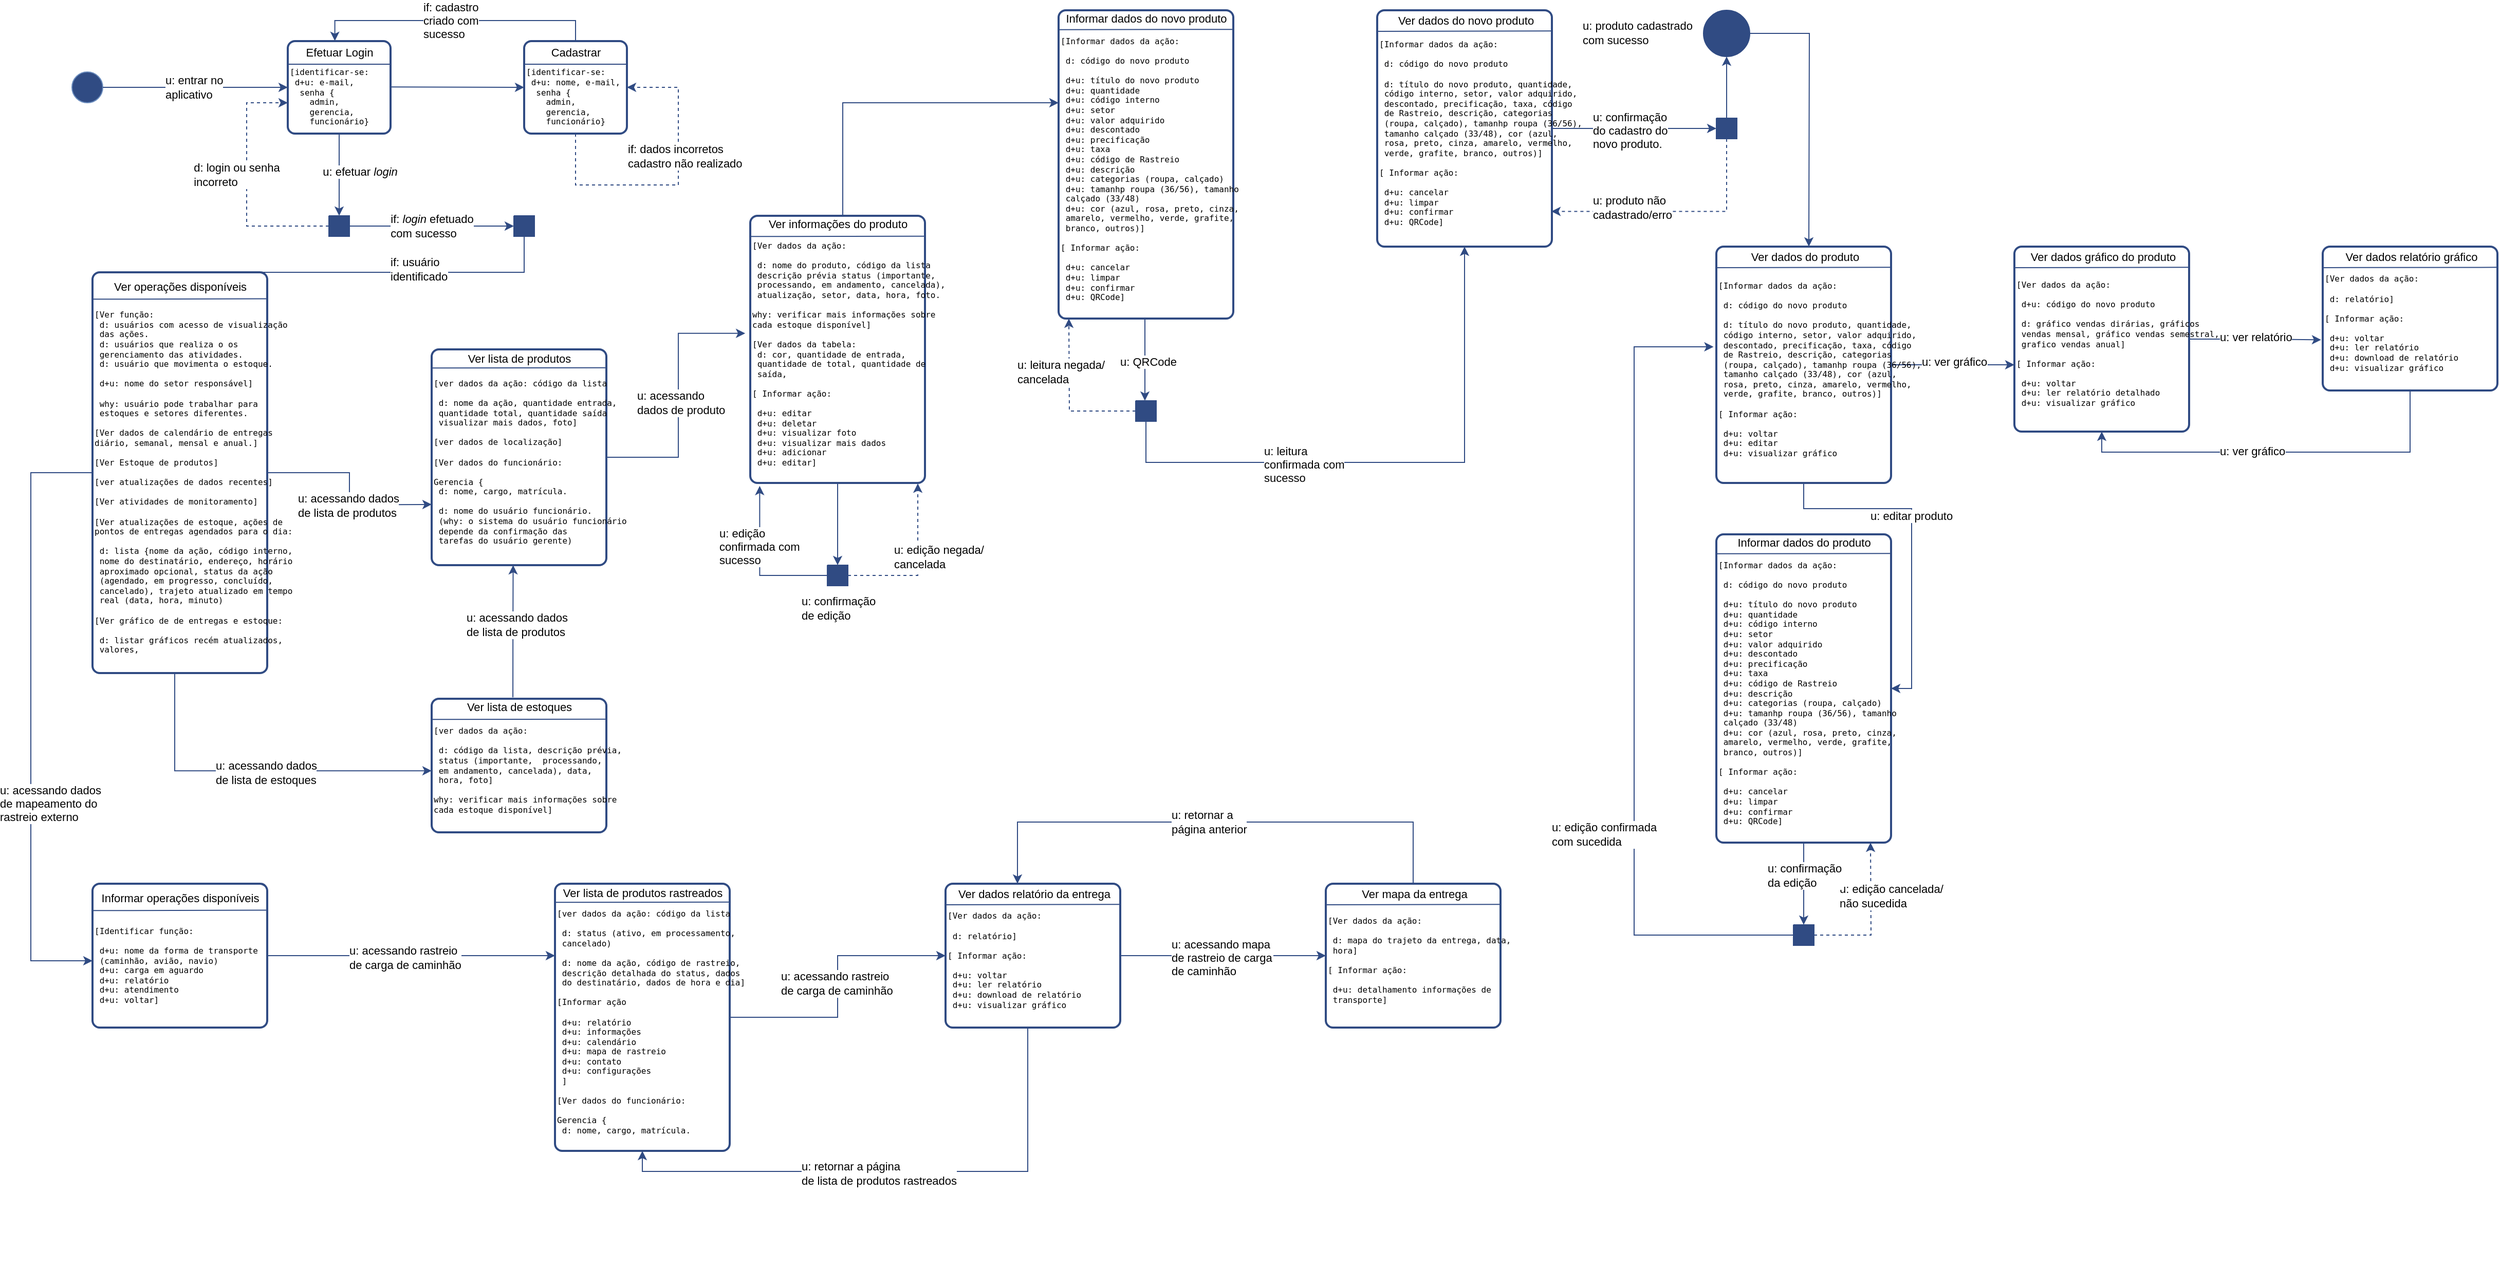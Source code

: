 <mxfile version="21.3.2" type="github">
  <diagram name="Página-1" id="x-N38VqKMPOv2hVq8iVs">
    <mxGraphModel dx="3520" dy="1656" grid="1" gridSize="10" guides="1" tooltips="1" connect="1" arrows="1" fold="1" page="1" pageScale="1" pageWidth="900" pageHeight="1600" math="0" shadow="0">
      <root>
        <mxCell id="0" />
        <mxCell id="1" parent="0" />
        <mxCell id="nSr5kwTMkVljBtOeMoMn-192" style="edgeStyle=orthogonalEdgeStyle;rounded=0;orthogonalLoop=1;jettySize=auto;html=1;entryX=0.5;entryY=1;entryDx=0;entryDy=0;strokeColor=#304B83;" edge="1" parent="1" source="nSr5kwTMkVljBtOeMoMn-175" target="nSr5kwTMkVljBtOeMoMn-168">
          <mxGeometry relative="1" as="geometry">
            <Array as="points">
              <mxPoint x="1150" y="1310" />
              <mxPoint x="775" y="1310" />
            </Array>
          </mxGeometry>
        </mxCell>
        <mxCell id="nSr5kwTMkVljBtOeMoMn-34" style="edgeStyle=orthogonalEdgeStyle;rounded=0;orthogonalLoop=1;jettySize=auto;html=1;entryX=0;entryY=0.75;entryDx=0;entryDy=0;strokeColor=#304B83;" edge="1" parent="1" source="nSr5kwTMkVljBtOeMoMn-5">
          <mxGeometry relative="1" as="geometry">
            <mxPoint x="570" y="660.909" as="targetPoint" />
          </mxGeometry>
        </mxCell>
        <mxCell id="sq0r280DWLotltU3NOkU-3" value="" style="ellipse;whiteSpace=wrap;html=1;fillColor=#304b83;strokeColor=#6c8ebf;" parent="1" vertex="1">
          <mxGeometry x="220" y="240" width="30" height="30" as="geometry" />
        </mxCell>
        <mxCell id="sq0r280DWLotltU3NOkU-4" value="" style="endArrow=classic;html=1;rounded=0;strokeColor=#304B83;exitX=1;exitY=0.5;exitDx=0;exitDy=0;entryX=0;entryY=0.5;entryDx=0;entryDy=0;" parent="1" target="sq0r280DWLotltU3NOkU-13" edge="1">
          <mxGeometry width="50" height="50" relative="1" as="geometry">
            <mxPoint x="250" y="255" as="sourcePoint" />
            <mxPoint x="418.88" y="244.38" as="targetPoint" />
          </mxGeometry>
        </mxCell>
        <mxCell id="sq0r280DWLotltU3NOkU-12" value="&lt;div&gt;u: entrar no&lt;/div&gt;&lt;div&gt;aplicativo&lt;br&gt;&lt;/div&gt;" style="edgeLabel;html=1;align=left;verticalAlign=middle;resizable=0;points=[];" parent="sq0r280DWLotltU3NOkU-4" vertex="1" connectable="0">
          <mxGeometry x="-0.134" relative="1" as="geometry">
            <mxPoint x="-19" as="offset" />
          </mxGeometry>
        </mxCell>
        <mxCell id="sq0r280DWLotltU3NOkU-16" style="edgeStyle=orthogonalEdgeStyle;rounded=0;orthogonalLoop=1;jettySize=auto;html=1;strokeColor=#304B83;" parent="1" source="sq0r280DWLotltU3NOkU-13" target="sq0r280DWLotltU3NOkU-17" edge="1">
          <mxGeometry relative="1" as="geometry">
            <mxPoint x="480" y="450" as="targetPoint" />
          </mxGeometry>
        </mxCell>
        <mxCell id="sq0r280DWLotltU3NOkU-18" value="u: efetuar&amp;nbsp;&lt;i&gt;login&lt;/i&gt;" style="edgeLabel;html=1;align=center;verticalAlign=middle;resizable=0;points=[];" parent="sq0r280DWLotltU3NOkU-16" vertex="1" connectable="0">
          <mxGeometry x="-0.072" relative="1" as="geometry">
            <mxPoint x="20" as="offset" />
          </mxGeometry>
        </mxCell>
        <mxCell id="sq0r280DWLotltU3NOkU-13" value="&lt;pre style=&quot;font-size: 8px;&quot;&gt;&lt;font style=&quot;font-size: 8px;&quot;&gt;&lt;br&gt;&lt;/font&gt;&lt;font style=&quot;font-size: 8px;&quot;&gt;&lt;br&gt;[identificar-se:&lt;br&gt; d+u: e-mail&lt;/font&gt;&lt;font style=&quot;font-size: 8px;&quot;&gt;,&lt;br&gt;  senha {&lt;br&gt;    admin,&lt;br&gt;    gerencia,&lt;br&gt;    funcionário}&lt;/font&gt;&lt;/pre&gt;" style="rounded=1;whiteSpace=wrap;html=1;absoluteArcSize=1;arcSize=14;strokeWidth=2;strokeColor=#304B83;align=left;" parent="1" vertex="1">
          <mxGeometry x="430" y="210" width="100" height="90" as="geometry" />
        </mxCell>
        <mxCell id="sq0r280DWLotltU3NOkU-14" value="" style="endArrow=none;html=1;rounded=0;entryX=1;entryY=0.25;entryDx=0;entryDy=0;exitX=0;exitY=0.25;exitDx=0;exitDy=0;strokeColor=#304B83;" parent="1" source="sq0r280DWLotltU3NOkU-13" target="sq0r280DWLotltU3NOkU-13" edge="1">
          <mxGeometry width="50" height="50" relative="1" as="geometry">
            <mxPoint x="370" y="340" as="sourcePoint" />
            <mxPoint x="420" y="290" as="targetPoint" />
          </mxGeometry>
        </mxCell>
        <mxCell id="sq0r280DWLotltU3NOkU-15" value="Efetuar Login" style="edgeLabel;html=1;align=center;verticalAlign=middle;resizable=0;points=[];" parent="sq0r280DWLotltU3NOkU-14" vertex="1" connectable="0">
          <mxGeometry x="-0.128" relative="1" as="geometry">
            <mxPoint x="6" y="-12" as="offset" />
          </mxGeometry>
        </mxCell>
        <mxCell id="sq0r280DWLotltU3NOkU-36" style="edgeStyle=orthogonalEdgeStyle;rounded=0;orthogonalLoop=1;jettySize=auto;html=1;entryX=0;entryY=0.667;entryDx=0;entryDy=0;entryPerimeter=0;dashed=1;strokeColor=#304B83;" parent="1" source="sq0r280DWLotltU3NOkU-17" target="sq0r280DWLotltU3NOkU-13" edge="1">
          <mxGeometry relative="1" as="geometry">
            <Array as="points">
              <mxPoint x="390" y="390" />
              <mxPoint x="390" y="270" />
            </Array>
          </mxGeometry>
        </mxCell>
        <mxCell id="sq0r280DWLotltU3NOkU-37" value="d: login ou senha&lt;br&gt;&lt;div style=&quot;text-align: left;&quot;&gt;incorreto&lt;/div&gt;" style="edgeLabel;html=1;align=center;verticalAlign=middle;resizable=0;points=[];" parent="sq0r280DWLotltU3NOkU-36" vertex="1" connectable="0">
          <mxGeometry x="0.028" y="-1" relative="1" as="geometry">
            <mxPoint x="-11" y="-7" as="offset" />
          </mxGeometry>
        </mxCell>
        <mxCell id="nSr5kwTMkVljBtOeMoMn-15" style="edgeStyle=orthogonalEdgeStyle;rounded=0;orthogonalLoop=1;jettySize=auto;html=1;strokeColor=#304B83;" edge="1" parent="1" source="sq0r280DWLotltU3NOkU-17">
          <mxGeometry relative="1" as="geometry">
            <mxPoint x="650" y="390" as="targetPoint" />
          </mxGeometry>
        </mxCell>
        <mxCell id="sq0r280DWLotltU3NOkU-17" value="" style="verticalLabelPosition=bottom;verticalAlign=top;html=1;shape=mxgraph.basic.patternFillRect;fillStyle=solid;step=5;fillStrokeWidth=0.2;fillStrokeColor=#dddddd;fillColor=#304B83;strokeColor=#304B83;" parent="1" vertex="1">
          <mxGeometry x="470" y="380" width="20" height="20" as="geometry" />
        </mxCell>
        <mxCell id="lqEkOTCwduCHx60M0nn3-6" style="edgeStyle=orthogonalEdgeStyle;rounded=0;orthogonalLoop=1;jettySize=auto;html=1;exitX=0.5;exitY=1;exitDx=0;exitDy=0;" parent="1" source="lqEkOTCwduCHx60M0nn3-2" edge="1">
          <mxGeometry relative="1" as="geometry">
            <mxPoint x="710.241" y="300.207" as="targetPoint" />
          </mxGeometry>
        </mxCell>
        <mxCell id="lqEkOTCwduCHx60M0nn3-7" style="edgeStyle=orthogonalEdgeStyle;rounded=0;orthogonalLoop=1;jettySize=auto;html=1;exitX=0.5;exitY=0;exitDx=0;exitDy=0;entryX=0.458;entryY=-0.002;entryDx=0;entryDy=0;entryPerimeter=0;strokeColor=#304B83;" parent="1" source="lqEkOTCwduCHx60M0nn3-2" target="sq0r280DWLotltU3NOkU-13" edge="1">
          <mxGeometry relative="1" as="geometry" />
        </mxCell>
        <mxCell id="lqEkOTCwduCHx60M0nn3-2" value="&lt;pre style=&quot;font-size: 8px;&quot;&gt;&lt;font style=&quot;font-size: 8px;&quot;&gt;&lt;br&gt;&lt;/font&gt;&lt;font style=&quot;font-size: 8px;&quot;&gt;&lt;br&gt;[identificar-se:&lt;br&gt; d+u: nome, e-mail&lt;/font&gt;&lt;font style=&quot;font-size: 8px;&quot;&gt;,&lt;br&gt;  senha {&lt;br&gt;    admin,&lt;br&gt;    gerencia,&lt;br&gt;    funcionário}&lt;/font&gt;&lt;/pre&gt;" style="rounded=1;whiteSpace=wrap;html=1;absoluteArcSize=1;arcSize=14;strokeWidth=2;strokeColor=#304B83;align=left;" parent="1" vertex="1">
          <mxGeometry x="660" y="210" width="100" height="90" as="geometry" />
        </mxCell>
        <mxCell id="lqEkOTCwduCHx60M0nn3-3" value="" style="endArrow=none;html=1;rounded=0;entryX=1;entryY=0.25;entryDx=0;entryDy=0;exitX=0;exitY=0.25;exitDx=0;exitDy=0;strokeColor=#304B83;" parent="1" source="lqEkOTCwduCHx60M0nn3-2" target="lqEkOTCwduCHx60M0nn3-2" edge="1">
          <mxGeometry width="50" height="50" relative="1" as="geometry">
            <mxPoint x="600" y="340" as="sourcePoint" />
            <mxPoint x="650" y="290" as="targetPoint" />
          </mxGeometry>
        </mxCell>
        <mxCell id="lqEkOTCwduCHx60M0nn3-4" value="Cadastrar" style="edgeLabel;html=1;align=center;verticalAlign=middle;resizable=0;points=[];" parent="lqEkOTCwduCHx60M0nn3-3" vertex="1" connectable="0">
          <mxGeometry x="-0.128" relative="1" as="geometry">
            <mxPoint x="6" y="-12" as="offset" />
          </mxGeometry>
        </mxCell>
        <mxCell id="lqEkOTCwduCHx60M0nn3-5" value="" style="edgeStyle=none;orthogonalLoop=1;jettySize=auto;html=1;rounded=0;entryX=0;entryY=0.5;entryDx=0;entryDy=0;strokeColor=#304B83;" parent="1" target="lqEkOTCwduCHx60M0nn3-2" edge="1">
          <mxGeometry width="100" relative="1" as="geometry">
            <mxPoint x="530" y="254.66" as="sourcePoint" />
            <mxPoint x="630" y="254.66" as="targetPoint" />
            <Array as="points" />
          </mxGeometry>
        </mxCell>
        <mxCell id="lqEkOTCwduCHx60M0nn3-8" value="&lt;div align=&quot;left&quot;&gt;if: cadastro&lt;/div&gt;&lt;div align=&quot;left&quot;&gt;criado com&lt;/div&gt;&lt;div align=&quot;left&quot;&gt;sucesso&lt;br&gt;&lt;/div&gt;" style="edgeLabel;html=1;align=left;verticalAlign=middle;resizable=0;points=[];" parent="1" vertex="1" connectable="0">
          <mxGeometry x="560" y="190" as="geometry" />
        </mxCell>
        <mxCell id="lqEkOTCwduCHx60M0nn3-9" style="edgeStyle=orthogonalEdgeStyle;rounded=0;orthogonalLoop=1;jettySize=auto;html=1;exitX=0.5;exitY=1;exitDx=0;exitDy=0;entryX=1;entryY=0.5;entryDx=0;entryDy=0;dashed=1;strokeColor=#304B83;" parent="1" source="lqEkOTCwduCHx60M0nn3-2" target="lqEkOTCwduCHx60M0nn3-2" edge="1">
          <mxGeometry relative="1" as="geometry">
            <Array as="points">
              <mxPoint x="710" y="350" />
              <mxPoint x="810" y="350" />
              <mxPoint x="810" y="255" />
            </Array>
          </mxGeometry>
        </mxCell>
        <mxCell id="lqEkOTCwduCHx60M0nn3-11" value="&lt;div align=&quot;left&quot;&gt;if: dados incorretos&lt;/div&gt;&lt;div align=&quot;left&quot;&gt;cadastro não realizado&lt;br&gt;&lt;/div&gt;" style="edgeLabel;html=1;align=left;verticalAlign=middle;resizable=0;points=[];" parent="1" vertex="1" connectable="0">
          <mxGeometry x="760" y="320" as="geometry">
            <mxPoint x="-1" y="2" as="offset" />
          </mxGeometry>
        </mxCell>
        <mxCell id="nSr5kwTMkVljBtOeMoMn-19" style="edgeStyle=orthogonalEdgeStyle;rounded=0;orthogonalLoop=1;jettySize=auto;html=1;exitX=0.25;exitY=1;exitDx=0;exitDy=0;exitPerimeter=0;strokeColor=#304B83;" edge="1" parent="1" source="nSr5kwTMkVljBtOeMoMn-2">
          <mxGeometry relative="1" as="geometry">
            <mxPoint x="320" y="470" as="targetPoint" />
            <Array as="points">
              <mxPoint x="660" y="400" />
              <mxPoint x="660" y="435" />
              <mxPoint x="320" y="435" />
            </Array>
          </mxGeometry>
        </mxCell>
        <mxCell id="nSr5kwTMkVljBtOeMoMn-2" value="" style="verticalLabelPosition=bottom;verticalAlign=top;html=1;shape=mxgraph.basic.patternFillRect;fillStyle=solid;step=5;fillStrokeWidth=0.2;fillStrokeColor=#dddddd;fillColor=#304B83;strokeColor=#304B83;" vertex="1" parent="1">
          <mxGeometry x="650" y="380" width="20" height="20" as="geometry" />
        </mxCell>
        <mxCell id="nSr5kwTMkVljBtOeMoMn-9" value="" style="group" vertex="1" connectable="0" parent="1">
          <mxGeometry x="240" y="435" width="170" height="390" as="geometry" />
        </mxCell>
        <mxCell id="nSr5kwTMkVljBtOeMoMn-165" style="edgeStyle=orthogonalEdgeStyle;rounded=0;orthogonalLoop=1;jettySize=auto;html=1;strokeColor=#304B83;" edge="1" parent="nSr5kwTMkVljBtOeMoMn-9" source="nSr5kwTMkVljBtOeMoMn-5">
          <mxGeometry relative="1" as="geometry">
            <mxPoint y="670.0" as="targetPoint" />
            <Array as="points">
              <mxPoint x="-60" y="195" />
              <mxPoint x="-60" y="670" />
            </Array>
          </mxGeometry>
        </mxCell>
        <mxCell id="nSr5kwTMkVljBtOeMoMn-5" value="&lt;pre style=&quot;font-size: 8px;&quot;&gt;&lt;font style=&quot;font-size: 8px;&quot;&gt;&lt;br&gt;&lt;br&gt;[Ver função:&lt;br&gt; d: usuários com acesso de visualização&lt;br&gt; das ações.&lt;br&gt; d: usuários que realiza o os&lt;br&gt; gerenciamento das atividades.&lt;br&gt; d: usuário que movimenta o estoque.&lt;br&gt;&lt;br&gt; d+u: nome do setor responsável]&lt;br&gt;&lt;br&gt; why: usuário pode trabalhar para&lt;br&gt; estoques e setores &lt;/font&gt;&lt;font style=&quot;font-size: 8px;&quot;&gt;diferentes&lt;/font&gt;&lt;font style=&quot;font-size: 8px;&quot;&gt;.&lt;br&gt;&lt;br&gt;[Ver dados de calendário de entregas&lt;br&gt;diário, semanal, mensal e anual.]&lt;br&gt;&lt;br&gt;[Ver Estoque de produtos]&lt;br&gt;&lt;br&gt;[ver atualizações de dados recentes]&lt;br&gt;&lt;br&gt;[Ver atividades de monitoramento]&lt;br&gt;&lt;br&gt;[Ver atualizações de estoque, ações de&lt;br&gt;pontos de entregas agendados para o dia:&lt;br&gt;&lt;br&gt; d: lista {nome da ação, código interno,&lt;br&gt; nome do destinatário, endereço, horário&lt;br&gt; aproximado opcional, status da ação&lt;br&gt; (agendado, em progresso, concluído,&lt;br&gt; cancelado), trajeto atualizado em tempo&lt;br&gt; real (data, hora, minuto)&lt;br&gt;&lt;br&gt;&lt;/font&gt;&lt;font style=&quot;font-size: 8px;&quot;&gt;[Ver gráfico de de entregas e estoque:&lt;br&gt;&lt;br&gt; d: listar gráficos recém atualizados, &lt;br&gt; valores, &lt;br&gt;&lt;/font&gt;&lt;/pre&gt;" style="rounded=1;whiteSpace=wrap;html=1;absoluteArcSize=1;arcSize=14;strokeWidth=2;strokeColor=#304B83;align=left;verticalAlign=middle;" vertex="1" parent="nSr5kwTMkVljBtOeMoMn-9">
          <mxGeometry width="170" height="390" as="geometry" />
        </mxCell>
        <mxCell id="nSr5kwTMkVljBtOeMoMn-6" value="" style="endArrow=none;html=1;rounded=0;entryX=0.995;entryY=0.095;entryDx=0;entryDy=0;exitX=0.001;exitY=0.096;exitDx=0;exitDy=0;strokeColor=#304B83;exitPerimeter=0;entryPerimeter=0;" edge="1" parent="nSr5kwTMkVljBtOeMoMn-9">
          <mxGeometry width="50" height="50" relative="1" as="geometry">
            <mxPoint x="5.684e-14" y="26.17" as="sourcePoint" />
            <mxPoint x="168.98" y="25.78" as="targetPoint" />
          </mxGeometry>
        </mxCell>
        <mxCell id="nSr5kwTMkVljBtOeMoMn-7" value="Ver operações disponíveis" style="edgeLabel;html=1;align=center;verticalAlign=middle;resizable=0;points=[];" vertex="1" connectable="0" parent="nSr5kwTMkVljBtOeMoMn-6">
          <mxGeometry x="-0.128" relative="1" as="geometry">
            <mxPoint x="11" y="-12" as="offset" />
          </mxGeometry>
        </mxCell>
        <mxCell id="nSr5kwTMkVljBtOeMoMn-14" value="&lt;div align=&quot;left&quot;&gt;if: usuário&lt;/div&gt;&lt;div align=&quot;left&quot;&gt;identificado&lt;/div&gt;" style="edgeLabel;html=1;align=left;verticalAlign=middle;resizable=0;points=[];" vertex="1" connectable="0" parent="1">
          <mxGeometry x="530" y="440.001" as="geometry">
            <mxPoint x="-2" y="-8" as="offset" />
          </mxGeometry>
        </mxCell>
        <mxCell id="nSr5kwTMkVljBtOeMoMn-16" value="if: &lt;i&gt;login &lt;/i&gt;efetuado&lt;br&gt;&lt;div style=&quot;text-align: left;&quot;&gt;com sucesso&lt;/div&gt;" style="edgeLabel;html=1;align=center;verticalAlign=middle;resizable=0;points=[];" vertex="1" connectable="0" parent="1">
          <mxGeometry x="569.996" y="389.995" as="geometry" />
        </mxCell>
        <mxCell id="nSr5kwTMkVljBtOeMoMn-33" value="&lt;div&gt;u: acessando dados&lt;/div&gt;&lt;div&gt;de lista de produtos&lt;br&gt;&lt;/div&gt;" style="edgeLabel;html=1;align=left;verticalAlign=middle;resizable=0;points=[];labelBackgroundColor=#FFFFFF;" vertex="1" connectable="0" parent="1">
          <mxGeometry x="440" y="670.001" as="geometry">
            <mxPoint x="-2" y="-8" as="offset" />
          </mxGeometry>
        </mxCell>
        <mxCell id="nSr5kwTMkVljBtOeMoMn-36" style="edgeStyle=orthogonalEdgeStyle;rounded=0;orthogonalLoop=1;jettySize=auto;html=1;strokeColor=#304B83;exitX=0.465;exitY=-0.011;exitDx=0;exitDy=0;exitPerimeter=0;" edge="1" parent="1" source="nSr5kwTMkVljBtOeMoMn-49">
          <mxGeometry relative="1" as="geometry">
            <mxPoint x="649.23" y="825.45" as="sourcePoint" />
            <mxPoint x="649.278" y="719.995" as="targetPoint" />
            <Array as="points" />
          </mxGeometry>
        </mxCell>
        <mxCell id="nSr5kwTMkVljBtOeMoMn-38" value="&lt;div&gt;u: acessando dados&lt;/div&gt;&lt;div&gt;de lista de produtos&lt;br&gt;&lt;/div&gt;" style="edgeLabel;html=1;align=left;verticalAlign=middle;resizable=0;points=[];labelBackgroundColor=#FFFFFF;" vertex="1" connectable="0" parent="1">
          <mxGeometry x="604.23" y="785.451" as="geometry">
            <mxPoint x="-2" y="-8" as="offset" />
          </mxGeometry>
        </mxCell>
        <mxCell id="nSr5kwTMkVljBtOeMoMn-39" style="edgeStyle=orthogonalEdgeStyle;rounded=0;orthogonalLoop=1;jettySize=auto;html=1;entryX=0;entryY=0.539;entryDx=0;entryDy=0;entryPerimeter=0;strokeColor=#304B83;" edge="1" parent="1" source="nSr5kwTMkVljBtOeMoMn-5" target="nSr5kwTMkVljBtOeMoMn-49">
          <mxGeometry relative="1" as="geometry">
            <mxPoint x="559.49" y="920.08" as="targetPoint" />
            <Array as="points">
              <mxPoint x="320" y="920" />
            </Array>
          </mxGeometry>
        </mxCell>
        <mxCell id="nSr5kwTMkVljBtOeMoMn-35" value="&lt;div&gt;u: acessando dados&lt;/div&gt;&lt;div&gt;de lista de estoques&lt;br&gt;&lt;/div&gt;" style="edgeLabel;html=1;align=left;verticalAlign=middle;resizable=0;points=[];labelBackgroundColor=#FFFFFF;" vertex="1" connectable="0" parent="1">
          <mxGeometry x="360" y="930.001" as="geometry">
            <mxPoint x="-2" y="-8" as="offset" />
          </mxGeometry>
        </mxCell>
        <mxCell id="nSr5kwTMkVljBtOeMoMn-40" value="" style="group" vertex="1" connectable="0" parent="1">
          <mxGeometry x="880" y="380" width="170" height="300" as="geometry" />
        </mxCell>
        <mxCell id="nSr5kwTMkVljBtOeMoMn-70" style="edgeStyle=orthogonalEdgeStyle;rounded=0;orthogonalLoop=1;jettySize=auto;html=1;strokeColor=#304B83;" edge="1" parent="nSr5kwTMkVljBtOeMoMn-40" source="nSr5kwTMkVljBtOeMoMn-41">
          <mxGeometry relative="1" as="geometry">
            <mxPoint x="300" y="-110" as="targetPoint" />
            <Array as="points">
              <mxPoint x="90" y="-110" />
              <mxPoint x="280" y="-110" />
            </Array>
          </mxGeometry>
        </mxCell>
        <mxCell id="nSr5kwTMkVljBtOeMoMn-41" value="&lt;pre style=&quot;font-size: 8px;&quot;&gt; &lt;font style=&quot;font-size: 8px;&quot;&gt;&lt;br&gt;[Ver dados da ação:&lt;br&gt; &lt;br&gt; d: nome do produto, código da lista &lt;br&gt; descrição prévia status (importante,&lt;br&gt; processando, em andamento, cancelada),&lt;br&gt; atualização, setor, data, hora, foto.&lt;br&gt;&lt;br&gt;why: verificar mais informações sobre&lt;br&gt;cada estoque disponível]&lt;br&gt;&lt;br&gt;[Ver dados da tabela:&lt;br&gt; d: cor, quantidade de entrada,&lt;br&gt; &lt;/font&gt;&lt;font style=&quot;font-size: 8px;&quot;&gt;quantidade de &lt;/font&gt;total&lt;font style=&quot;font-size: 8px;&quot;&gt;&lt;/font&gt;&lt;font style=&quot;font-size: 8px;&quot;&gt;&lt;/font&gt;&lt;font style=&quot;font-size: 8px;&quot;&gt;, &lt;/font&gt;&lt;font style=&quot;font-size: 8px;&quot;&gt;quantidade de&lt;br&gt; &lt;/font&gt;&lt;font style=&quot;font-size: 8px;&quot;&gt;saída&lt;/font&gt;,&lt;font style=&quot;font-size: 8px;&quot;&gt;&lt;br&gt;&lt;br&gt;[ Informar ação:&lt;br&gt;&lt;br&gt; d+u: editar&lt;br&gt; d+u: deletar&lt;br&gt; d+u: visualizar foto&lt;br&gt; d+u: visualizar mais dados&lt;br&gt; d+u: adicionar&lt;br&gt; d+u: editar&lt;/font&gt;&lt;font style=&quot;font-size: 8px;&quot;&gt;]&lt;br&gt;&lt;/font&gt;&lt;/pre&gt;" style="rounded=1;whiteSpace=wrap;html=1;absoluteArcSize=1;arcSize=14;strokeWidth=2;strokeColor=#304B83;align=left;verticalAlign=middle;" vertex="1" parent="nSr5kwTMkVljBtOeMoMn-40">
          <mxGeometry width="170" height="260" as="geometry" />
        </mxCell>
        <mxCell id="nSr5kwTMkVljBtOeMoMn-42" value="" style="endArrow=none;html=1;rounded=0;entryX=0.995;entryY=0.095;entryDx=0;entryDy=0;exitX=0.001;exitY=0.096;exitDx=0;exitDy=0;strokeColor=#304B83;exitPerimeter=0;entryPerimeter=0;" edge="1" parent="nSr5kwTMkVljBtOeMoMn-40">
          <mxGeometry width="50" height="50" relative="1" as="geometry">
            <mxPoint x="5.684e-14" y="20.131" as="sourcePoint" />
            <mxPoint x="168.98" y="19.831" as="targetPoint" />
          </mxGeometry>
        </mxCell>
        <mxCell id="nSr5kwTMkVljBtOeMoMn-43" value="Ver informações do produto" style="edgeLabel;html=1;align=center;verticalAlign=middle;resizable=0;points=[];" vertex="1" connectable="0" parent="nSr5kwTMkVljBtOeMoMn-42">
          <mxGeometry x="-0.128" relative="1" as="geometry">
            <mxPoint x="11" y="-12" as="offset" />
          </mxGeometry>
        </mxCell>
        <mxCell id="nSr5kwTMkVljBtOeMoMn-44" value="" style="group" vertex="1" connectable="0" parent="1">
          <mxGeometry x="570" y="510" width="170" height="270" as="geometry" />
        </mxCell>
        <mxCell id="nSr5kwTMkVljBtOeMoMn-45" value="&lt;pre style=&quot;font-size: 8px;&quot;&gt;&lt;font style=&quot;font-size: 8px;&quot;&gt;&lt;br&gt;[ver dados da ação: código da lista&lt;br&gt; &lt;br&gt; d: nome da ação, quantidade entrada,&lt;br&gt; quantidade total, quantidade saída&lt;br&gt; visualizar mais dados, foto]&lt;br&gt;&lt;br&gt;[ver dados de localização]&lt;br&gt;&lt;br&gt;[Ver dados do funcionário:&lt;br&gt;&lt;br&gt;Gerencia {&lt;br&gt; d: nome, cargo, matrícula.&lt;br&gt;&lt;br&gt; d: nome do usuário funcionário.&lt;br&gt; (why: o sistema do usuário funcionário&lt;br&gt; depende da confirmação das&lt;br&gt; tarefas do usuário gerente)&lt;/font&gt;&lt;font style=&quot;font-size: 8px;&quot;&gt;&lt;br&gt;&lt;/font&gt;&lt;/pre&gt;" style="rounded=1;whiteSpace=wrap;html=1;absoluteArcSize=1;arcSize=14;strokeWidth=2;strokeColor=#304B83;align=left;verticalAlign=middle;" vertex="1" parent="nSr5kwTMkVljBtOeMoMn-44">
          <mxGeometry width="170" height="210" as="geometry" />
        </mxCell>
        <mxCell id="nSr5kwTMkVljBtOeMoMn-46" value="" style="endArrow=none;html=1;rounded=0;entryX=0.995;entryY=0.095;entryDx=0;entryDy=0;exitX=0.001;exitY=0.096;exitDx=0;exitDy=0;strokeColor=#304B83;exitPerimeter=0;entryPerimeter=0;" edge="1" parent="nSr5kwTMkVljBtOeMoMn-44">
          <mxGeometry width="50" height="50" relative="1" as="geometry">
            <mxPoint x="5.684e-14" y="18.118" as="sourcePoint" />
            <mxPoint x="168.98" y="17.848" as="targetPoint" />
          </mxGeometry>
        </mxCell>
        <mxCell id="nSr5kwTMkVljBtOeMoMn-47" value="Ver lista de produtos" style="edgeLabel;html=1;align=center;verticalAlign=middle;resizable=0;points=[];" vertex="1" connectable="0" parent="nSr5kwTMkVljBtOeMoMn-46">
          <mxGeometry x="-0.128" relative="1" as="geometry">
            <mxPoint x="11" y="-9" as="offset" />
          </mxGeometry>
        </mxCell>
        <mxCell id="nSr5kwTMkVljBtOeMoMn-48" value="" style="group" vertex="1" connectable="0" parent="1">
          <mxGeometry x="570" y="850" width="170" height="300" as="geometry" />
        </mxCell>
        <mxCell id="nSr5kwTMkVljBtOeMoMn-49" value="&lt;pre style=&quot;font-size: 8px;&quot;&gt;&lt;font style=&quot;font-size: 8px;&quot;&gt;&lt;br&gt;[ver dados da ação:&lt;br&gt; &lt;br&gt; d: código da lista, descrição prévia,&lt;br&gt; status (importante,  processando,&lt;br&gt; em andamento, cancelada), data,&lt;br&gt; hora, foto]&lt;br&gt;&lt;br&gt;why: verificar mais informações sobre&lt;br&gt;cada estoque disponível]&lt;/font&gt;&lt;font style=&quot;font-size: 8px;&quot;&gt;&lt;br&gt;&lt;/font&gt;&lt;/pre&gt;" style="rounded=1;whiteSpace=wrap;html=1;absoluteArcSize=1;arcSize=14;strokeWidth=2;strokeColor=#304B83;align=left;verticalAlign=middle;" vertex="1" parent="nSr5kwTMkVljBtOeMoMn-48">
          <mxGeometry width="170" height="130" as="geometry" />
        </mxCell>
        <mxCell id="nSr5kwTMkVljBtOeMoMn-50" value="" style="endArrow=none;html=1;rounded=0;entryX=0.995;entryY=0.095;entryDx=0;entryDy=0;exitX=0.001;exitY=0.096;exitDx=0;exitDy=0;strokeColor=#304B83;exitPerimeter=0;entryPerimeter=0;" edge="1" parent="nSr5kwTMkVljBtOeMoMn-48">
          <mxGeometry width="50" height="50" relative="1" as="geometry">
            <mxPoint x="5.684e-14" y="20.131" as="sourcePoint" />
            <mxPoint x="168.98" y="19.831" as="targetPoint" />
          </mxGeometry>
        </mxCell>
        <mxCell id="nSr5kwTMkVljBtOeMoMn-51" value="Ver lista de estoques" style="edgeLabel;html=1;align=center;verticalAlign=middle;resizable=0;points=[];" vertex="1" connectable="0" parent="nSr5kwTMkVljBtOeMoMn-50">
          <mxGeometry x="-0.128" relative="1" as="geometry">
            <mxPoint x="11" y="-12" as="offset" />
          </mxGeometry>
        </mxCell>
        <mxCell id="nSr5kwTMkVljBtOeMoMn-52" style="edgeStyle=orthogonalEdgeStyle;rounded=0;orthogonalLoop=1;jettySize=auto;html=1;strokeColor=#304B83;entryX=-0.029;entryY=0.44;entryDx=0;entryDy=0;entryPerimeter=0;" edge="1" parent="1" source="nSr5kwTMkVljBtOeMoMn-45" target="nSr5kwTMkVljBtOeMoMn-41">
          <mxGeometry relative="1" as="geometry">
            <mxPoint x="860" y="485" as="targetPoint" />
          </mxGeometry>
        </mxCell>
        <mxCell id="nSr5kwTMkVljBtOeMoMn-64" style="edgeStyle=orthogonalEdgeStyle;rounded=0;orthogonalLoop=1;jettySize=auto;html=1;entryX=0.054;entryY=1.011;entryDx=0;entryDy=0;entryPerimeter=0;strokeColor=#304B83;" edge="1" parent="1" source="nSr5kwTMkVljBtOeMoMn-62" target="nSr5kwTMkVljBtOeMoMn-41">
          <mxGeometry relative="1" as="geometry">
            <mxPoint x="890" y="650" as="targetPoint" />
            <Array as="points">
              <mxPoint x="889" y="730" />
            </Array>
          </mxGeometry>
        </mxCell>
        <mxCell id="nSr5kwTMkVljBtOeMoMn-65" style="edgeStyle=orthogonalEdgeStyle;rounded=0;orthogonalLoop=1;jettySize=auto;html=1;entryX=0.959;entryY=1.002;entryDx=0;entryDy=0;entryPerimeter=0;strokeColor=#304B83;dashed=1;" edge="1" parent="1" source="nSr5kwTMkVljBtOeMoMn-62" target="nSr5kwTMkVljBtOeMoMn-41">
          <mxGeometry relative="1" as="geometry">
            <Array as="points">
              <mxPoint x="1043" y="730" />
            </Array>
          </mxGeometry>
        </mxCell>
        <mxCell id="nSr5kwTMkVljBtOeMoMn-62" value="" style="verticalLabelPosition=bottom;verticalAlign=top;html=1;shape=mxgraph.basic.patternFillRect;fillStyle=solid;step=5;fillStrokeWidth=0.2;fillStrokeColor=#dddddd;fillColor=#304B83;strokeColor=#304B83;" vertex="1" parent="1">
          <mxGeometry x="955" y="720" width="20" height="20" as="geometry" />
        </mxCell>
        <mxCell id="nSr5kwTMkVljBtOeMoMn-63" style="edgeStyle=orthogonalEdgeStyle;rounded=0;orthogonalLoop=1;jettySize=auto;html=1;exitX=0.5;exitY=1;exitDx=0;exitDy=0;strokeColor=#304B83;" edge="1" parent="1" source="nSr5kwTMkVljBtOeMoMn-41" target="nSr5kwTMkVljBtOeMoMn-62">
          <mxGeometry relative="1" as="geometry" />
        </mxCell>
        <mxCell id="nSr5kwTMkVljBtOeMoMn-66" value="&lt;div&gt;u: acessando&lt;/div&gt;&lt;div&gt;dados de produto&lt;br&gt;&lt;/div&gt;" style="edgeLabel;html=1;align=left;verticalAlign=middle;resizable=0;points=[];labelBackgroundColor=#FFFFFF;" vertex="1" connectable="0" parent="1">
          <mxGeometry x="770" y="570.001" as="geometry">
            <mxPoint x="-2" y="-8" as="offset" />
          </mxGeometry>
        </mxCell>
        <mxCell id="nSr5kwTMkVljBtOeMoMn-53" value="&lt;div&gt;u: confirmação &lt;br&gt;&lt;/div&gt;&lt;div&gt;de edição&lt;br&gt;&lt;/div&gt;" style="edgeLabel;html=1;align=left;verticalAlign=middle;resizable=0;points=[];labelBackgroundColor=#FFFFFF;" vertex="1" connectable="0" parent="1">
          <mxGeometry x="930" y="770.001" as="geometry">
            <mxPoint x="-2" y="-8" as="offset" />
          </mxGeometry>
        </mxCell>
        <mxCell id="nSr5kwTMkVljBtOeMoMn-67" value="&lt;div&gt;u: edição negada/&lt;/div&gt;&lt;div&gt;cancelada&lt;br&gt;&lt;/div&gt;" style="edgeLabel;html=1;align=left;verticalAlign=middle;resizable=0;points=[];labelBackgroundColor=#FFFFFF;" vertex="1" connectable="0" parent="1">
          <mxGeometry x="1020" y="720.001" as="geometry">
            <mxPoint x="-2" y="-8" as="offset" />
          </mxGeometry>
        </mxCell>
        <mxCell id="nSr5kwTMkVljBtOeMoMn-69" value="&lt;div&gt;u: edição&amp;nbsp;&lt;/div&gt;&lt;div&gt;confirmada com&lt;/div&gt;&lt;div&gt;sucesso&lt;br&gt;&lt;/div&gt;" style="edgeLabel;html=1;align=left;verticalAlign=middle;resizable=0;points=[];labelBackgroundColor=#FFFFFF;" vertex="1" connectable="0" parent="1">
          <mxGeometry x="850" y="710.001" as="geometry">
            <mxPoint x="-2" y="-8" as="offset" />
          </mxGeometry>
        </mxCell>
        <mxCell id="nSr5kwTMkVljBtOeMoMn-71" value="" style="group" vertex="1" connectable="0" parent="1">
          <mxGeometry x="1180" y="180" width="170" height="300" as="geometry" />
        </mxCell>
        <mxCell id="nSr5kwTMkVljBtOeMoMn-73" value="&lt;pre style=&quot;font-size: 8px;&quot;&gt; &lt;font style=&quot;font-size: 8px;&quot;&gt;&lt;br&gt;[Informar dados da ação:&lt;br&gt;&lt;br&gt; d: código do novo produto&lt;br&gt; &lt;br&gt; d+u: título do novo produto&lt;br&gt;&lt;/font&gt;&lt;font style=&quot;font-size: 8px;&quot;&gt; d+u: quantidade&lt;br&gt;&lt;/font&gt;&lt;font style=&quot;font-size: 8px;&quot;&gt; d+u: código interno&lt;br&gt;&lt;/font&gt;&lt;font style=&quot;font-size: 8px;&quot;&gt; d+u: &lt;/font&gt;&lt;font style=&quot;font-size: 8px;&quot;&gt;setor&lt;br&gt;&lt;/font&gt;&lt;font style=&quot;font-size: 8px;&quot;&gt; d+u: &lt;/font&gt;&lt;font style=&quot;font-size: 8px;&quot;&gt;valor adquirido&lt;br&gt;&lt;/font&gt;&lt;font style=&quot;font-size: 8px;&quot;&gt; d+u: descontado&lt;/font&gt;&lt;br&gt;&lt;font style=&quot;font-size: 8px;&quot;&gt; d+u: precificação&lt;br&gt;&lt;/font&gt;&lt;font style=&quot;font-size: 8px;&quot;&gt; d+u: taxa&lt;br&gt;&lt;/font&gt;&lt;font style=&quot;font-size: 8px;&quot;&gt; d+u: c&lt;/font&gt;&lt;font style=&quot;font-size: 8px;&quot;&gt;ódigo de Rastreio&lt;br&gt;&lt;/font&gt;&lt;font style=&quot;font-size: 8px;&quot;&gt; d+u: d&lt;/font&gt;&lt;font style=&quot;font-size: 8px;&quot;&gt;escrição&lt;br&gt;&lt;/font&gt;&lt;font style=&quot;font-size: 8px;&quot;&gt; d+u: &lt;/font&gt;categorias (roupa, calçado)&lt;br&gt; d+u: tamanhp roupa (36/56), tamanho&lt;br&gt; calçado (33/48)&lt;br&gt; d+u: cor (azul, rosa, preto, cinza,&lt;br&gt; amarelo, vermelho, verde, grafite,&lt;br&gt; branco, outros)&lt;font style=&quot;font-size: 8px;&quot;&gt;]&lt;/font&gt;&lt;font style=&quot;font-size: 8px;&quot;&gt;&lt;br&gt;&lt;br&gt;[ Informar ação:&lt;br&gt;&lt;br&gt; d+u: cancelar&lt;br&gt; d+u: limpar&lt;br&gt; d+u: confirmar&lt;/font&gt;&lt;font style=&quot;font-size: 8px;&quot;&gt;&lt;br&gt; d+u: QRCode]&lt;br&gt;&lt;/font&gt;&lt;/pre&gt;" style="rounded=1;whiteSpace=wrap;html=1;absoluteArcSize=1;arcSize=14;strokeWidth=2;strokeColor=#304B83;align=left;verticalAlign=middle;" vertex="1" parent="nSr5kwTMkVljBtOeMoMn-71">
          <mxGeometry width="170" height="300.0" as="geometry" />
        </mxCell>
        <mxCell id="nSr5kwTMkVljBtOeMoMn-74" value="" style="endArrow=none;html=1;rounded=0;entryX=0.995;entryY=0.095;entryDx=0;entryDy=0;exitX=0.001;exitY=0.096;exitDx=0;exitDy=0;strokeColor=#304B83;exitPerimeter=0;entryPerimeter=0;" edge="1" parent="nSr5kwTMkVljBtOeMoMn-71">
          <mxGeometry width="50" height="50" relative="1" as="geometry">
            <mxPoint x="5.684e-14" y="18.873" as="sourcePoint" />
            <mxPoint x="168.98" y="18.591" as="targetPoint" />
          </mxGeometry>
        </mxCell>
        <mxCell id="nSr5kwTMkVljBtOeMoMn-75" value="Informar dados do novo produto" style="edgeLabel;html=1;align=center;verticalAlign=middle;resizable=0;points=[];" vertex="1" connectable="0" parent="nSr5kwTMkVljBtOeMoMn-74">
          <mxGeometry x="-0.128" relative="1" as="geometry">
            <mxPoint x="11" y="-11" as="offset" />
          </mxGeometry>
        </mxCell>
        <mxCell id="nSr5kwTMkVljBtOeMoMn-92" style="edgeStyle=orthogonalEdgeStyle;rounded=0;orthogonalLoop=1;jettySize=auto;html=1;entryX=0.5;entryY=1;entryDx=0;entryDy=0;strokeColor=#304B83;" edge="1" parent="1" source="nSr5kwTMkVljBtOeMoMn-76" target="nSr5kwTMkVljBtOeMoMn-86">
          <mxGeometry relative="1" as="geometry">
            <mxPoint x="1570" y="630" as="targetPoint" />
            <Array as="points">
              <mxPoint x="1265" y="620" />
              <mxPoint x="1575" y="620" />
            </Array>
          </mxGeometry>
        </mxCell>
        <mxCell id="nSr5kwTMkVljBtOeMoMn-93" style="edgeStyle=orthogonalEdgeStyle;rounded=0;orthogonalLoop=1;jettySize=auto;html=1;dashed=1;strokeColor=#304B83;" edge="1" parent="1" source="nSr5kwTMkVljBtOeMoMn-76">
          <mxGeometry relative="1" as="geometry">
            <mxPoint x="1190" y="480" as="targetPoint" />
          </mxGeometry>
        </mxCell>
        <mxCell id="nSr5kwTMkVljBtOeMoMn-76" value="" style="verticalLabelPosition=bottom;verticalAlign=top;html=1;shape=mxgraph.basic.patternFillRect;fillStyle=solid;step=5;fillStrokeWidth=0.2;fillStrokeColor=#dddddd;fillColor=#304B83;strokeColor=#304B83;" vertex="1" parent="1">
          <mxGeometry x="1255" y="560" width="20" height="20" as="geometry" />
        </mxCell>
        <mxCell id="nSr5kwTMkVljBtOeMoMn-85" style="edgeStyle=orthogonalEdgeStyle;rounded=0;orthogonalLoop=1;jettySize=auto;html=1;exitX=0.5;exitY=1;exitDx=0;exitDy=0;strokeColor=#304B83;" edge="1" parent="1">
          <mxGeometry relative="1" as="geometry">
            <mxPoint x="1264" y="480" as="sourcePoint" />
            <mxPoint x="1264" y="560" as="targetPoint" />
          </mxGeometry>
        </mxCell>
        <mxCell id="nSr5kwTMkVljBtOeMoMn-78" value="&lt;div&gt;u: leitura negada/&lt;/div&gt;&lt;div&gt;cancelada&lt;br&gt;&lt;/div&gt;" style="edgeLabel;html=1;align=left;verticalAlign=middle;resizable=0;points=[];labelBackgroundColor=#FFFFFF;" vertex="1" connectable="0" parent="1">
          <mxGeometry x="1140" y="540.001" as="geometry">
            <mxPoint x="-2" y="-8" as="offset" />
          </mxGeometry>
        </mxCell>
        <mxCell id="nSr5kwTMkVljBtOeMoMn-91" value="" style="group" vertex="1" connectable="0" parent="1">
          <mxGeometry x="1490" y="180" width="170" height="230" as="geometry" />
        </mxCell>
        <mxCell id="nSr5kwTMkVljBtOeMoMn-86" value="&lt;pre style=&quot;font-size: 8px;&quot;&gt; &lt;font style=&quot;font-size: 8px;&quot;&gt;&lt;br&gt;[Informar dados da ação:&lt;br&gt;&lt;br&gt; d: código do novo produto&lt;br&gt; &lt;br&gt; d: título do novo produto&lt;/font&gt;&lt;font style=&quot;font-size: 8px;&quot;&gt;, quantidade,&lt;br&gt;&lt;/font&gt;&lt;font style=&quot;font-size: 8px;&quot;&gt; código interno, &lt;/font&gt;&lt;font style=&quot;font-size: 8px;&quot;&gt;setor, &lt;/font&gt;&lt;font style=&quot;font-size: 8px;&quot;&gt;v&lt;/font&gt;&lt;font style=&quot;font-size: 8px;&quot;&gt;alor adquirido,&lt;br&gt;&lt;/font&gt;&lt;font style=&quot;font-size: 8px;&quot;&gt; descontado,&lt;/font&gt;&lt;font style=&quot;font-size: 8px;&quot;&gt; precificação&lt;/font&gt;&lt;font style=&quot;font-size: 8px;&quot;&gt;, taxa, &lt;/font&gt;&lt;font style=&quot;font-size: 8px;&quot;&gt;c&lt;/font&gt;&lt;font style=&quot;font-size: 8px;&quot;&gt;ódigo&lt;br&gt; de Rastreio, &lt;/font&gt;&lt;font style=&quot;font-size: 8px;&quot;&gt;descrição, &lt;/font&gt;categorias&lt;br&gt; (roupa, calçado), tamanhp roupa (36/56),&lt;br&gt; tamanho calçado (33/48), cor (azul,&lt;br&gt; rosa, preto, cinza, amarelo, vermelho,&lt;br&gt; verde, grafite, branco, outros)&lt;font style=&quot;font-size: 8px;&quot;&gt;]&lt;/font&gt;&lt;font style=&quot;font-size: 8px;&quot;&gt;&lt;br&gt;&lt;br&gt;[ Informar ação:&lt;br&gt;&lt;br&gt; d+u: cancelar&lt;br&gt; d+u: limpar&lt;br&gt; d+u: confirmar&lt;/font&gt;&lt;font style=&quot;font-size: 8px;&quot;&gt;&lt;br&gt; d+u: QRCode]&lt;br&gt;&lt;/font&gt;&lt;/pre&gt;" style="rounded=1;whiteSpace=wrap;html=1;absoluteArcSize=1;arcSize=14;strokeWidth=2;strokeColor=#304B83;align=left;verticalAlign=middle;" vertex="1" parent="nSr5kwTMkVljBtOeMoMn-91">
          <mxGeometry width="170" height="230" as="geometry" />
        </mxCell>
        <mxCell id="nSr5kwTMkVljBtOeMoMn-89" value="" style="endArrow=none;html=1;rounded=0;entryX=0.995;entryY=0.095;entryDx=0;entryDy=0;exitX=0.001;exitY=0.096;exitDx=0;exitDy=0;strokeColor=#304B83;exitPerimeter=0;entryPerimeter=0;" edge="1" parent="nSr5kwTMkVljBtOeMoMn-91">
          <mxGeometry width="50" height="50" relative="1" as="geometry">
            <mxPoint x="1.02" y="20.463" as="sourcePoint" />
            <mxPoint x="170" y="20.181" as="targetPoint" />
          </mxGeometry>
        </mxCell>
        <mxCell id="nSr5kwTMkVljBtOeMoMn-90" value="Ver dados do novo produto" style="edgeLabel;html=1;align=center;verticalAlign=middle;resizable=0;points=[];" vertex="1" connectable="0" parent="nSr5kwTMkVljBtOeMoMn-89">
          <mxGeometry x="-0.128" relative="1" as="geometry">
            <mxPoint x="11" y="-11" as="offset" />
          </mxGeometry>
        </mxCell>
        <mxCell id="nSr5kwTMkVljBtOeMoMn-77" value="&lt;div&gt;u: QRCode&lt;/div&gt;" style="edgeLabel;html=1;align=left;verticalAlign=middle;resizable=0;points=[];labelBackgroundColor=#FFFFFF;" vertex="1" connectable="0" parent="1">
          <mxGeometry x="1240" y="530.001" as="geometry">
            <mxPoint x="-2" y="-8" as="offset" />
          </mxGeometry>
        </mxCell>
        <mxCell id="nSr5kwTMkVljBtOeMoMn-99" style="edgeStyle=orthogonalEdgeStyle;rounded=0;orthogonalLoop=1;jettySize=auto;html=1;entryX=0.997;entryY=0.851;entryDx=0;entryDy=0;entryPerimeter=0;dashed=1;strokeColor=#304B83;" edge="1" parent="1" source="nSr5kwTMkVljBtOeMoMn-94" target="nSr5kwTMkVljBtOeMoMn-86">
          <mxGeometry relative="1" as="geometry">
            <Array as="points">
              <mxPoint x="1830" y="376" />
            </Array>
          </mxGeometry>
        </mxCell>
        <mxCell id="nSr5kwTMkVljBtOeMoMn-102" value="" style="edgeStyle=orthogonalEdgeStyle;rounded=0;orthogonalLoop=1;jettySize=auto;html=1;strokeColor=#304B83;" edge="1" parent="1" source="nSr5kwTMkVljBtOeMoMn-94" target="nSr5kwTMkVljBtOeMoMn-101">
          <mxGeometry relative="1" as="geometry" />
        </mxCell>
        <mxCell id="nSr5kwTMkVljBtOeMoMn-94" value="" style="verticalLabelPosition=bottom;verticalAlign=top;html=1;shape=mxgraph.basic.patternFillRect;fillStyle=solid;step=5;fillStrokeWidth=0.2;fillStrokeColor=#dddddd;fillColor=#304B83;strokeColor=#304B83;" vertex="1" parent="1">
          <mxGeometry x="1820" y="285" width="20" height="20" as="geometry" />
        </mxCell>
        <mxCell id="nSr5kwTMkVljBtOeMoMn-95" value="&lt;div&gt;u: produto cadastrado&lt;/div&gt;&lt;div&gt;com sucesso&lt;br&gt;&lt;/div&gt;" style="edgeLabel;html=1;align=left;verticalAlign=middle;resizable=0;points=[];labelBackgroundColor=#FFFFFF;" vertex="1" connectable="0" parent="1">
          <mxGeometry x="1690" y="210.001" as="geometry">
            <mxPoint x="-2" y="-8" as="offset" />
          </mxGeometry>
        </mxCell>
        <mxCell id="nSr5kwTMkVljBtOeMoMn-97" style="edgeStyle=orthogonalEdgeStyle;rounded=0;orthogonalLoop=1;jettySize=auto;html=1;entryX=0;entryY=0.5;entryDx=0;entryDy=0;entryPerimeter=0;strokeColor=#304B83;" edge="1" parent="1" source="nSr5kwTMkVljBtOeMoMn-86" target="nSr5kwTMkVljBtOeMoMn-94">
          <mxGeometry relative="1" as="geometry" />
        </mxCell>
        <mxCell id="nSr5kwTMkVljBtOeMoMn-98" value="&lt;div&gt;u: confirmação&lt;/div&gt;&lt;div&gt;do cadastro do&lt;/div&gt;&lt;div&gt;novo produto.&lt;br&gt;&lt;/div&gt;" style="edgeLabel;html=1;align=left;verticalAlign=middle;resizable=0;points=[];labelBackgroundColor=#FFFFFF;" vertex="1" connectable="0" parent="1">
          <mxGeometry x="1700" y="305.001" as="geometry">
            <mxPoint x="-2" y="-8" as="offset" />
          </mxGeometry>
        </mxCell>
        <mxCell id="nSr5kwTMkVljBtOeMoMn-109" style="edgeStyle=orthogonalEdgeStyle;rounded=0;orthogonalLoop=1;jettySize=auto;html=1;strokeColor=#304B83;" edge="1" parent="1" source="nSr5kwTMkVljBtOeMoMn-101">
          <mxGeometry relative="1" as="geometry">
            <mxPoint x="1910" y="410.0" as="targetPoint" />
          </mxGeometry>
        </mxCell>
        <mxCell id="nSr5kwTMkVljBtOeMoMn-101" value="" style="ellipse;whiteSpace=wrap;html=1;verticalAlign=top;fillColor=#304B83;strokeColor=#304B83;fillStyle=solid;" vertex="1" parent="1">
          <mxGeometry x="1807.5" y="180" width="45" height="45" as="geometry" />
        </mxCell>
        <mxCell id="nSr5kwTMkVljBtOeMoMn-104" value="&lt;div&gt;u: produto não&lt;/div&gt;&lt;div&gt;cadastrado/erro&lt;/div&gt;" style="edgeLabel;html=1;align=left;verticalAlign=middle;resizable=0;points=[];labelBackgroundColor=#FFFFFF;" vertex="1" connectable="0" parent="1">
          <mxGeometry x="1700" y="380.001" as="geometry">
            <mxPoint x="-2" y="-8" as="offset" />
          </mxGeometry>
        </mxCell>
        <mxCell id="nSr5kwTMkVljBtOeMoMn-105" value="" style="group" vertex="1" connectable="0" parent="1">
          <mxGeometry x="1820" y="410" width="200" height="230" as="geometry" />
        </mxCell>
        <mxCell id="nSr5kwTMkVljBtOeMoMn-126" style="edgeStyle=orthogonalEdgeStyle;rounded=0;orthogonalLoop=1;jettySize=auto;html=1;strokeColor=#304B83;" edge="1" parent="nSr5kwTMkVljBtOeMoMn-105" source="nSr5kwTMkVljBtOeMoMn-106">
          <mxGeometry relative="1" as="geometry">
            <mxPoint x="290.0" y="115.0" as="targetPoint" />
          </mxGeometry>
        </mxCell>
        <mxCell id="nSr5kwTMkVljBtOeMoMn-106" value="&lt;pre style=&quot;font-size: 8px;&quot;&gt; &lt;font style=&quot;font-size: 8px;&quot;&gt;&lt;br&gt;[Informar dados da ação:&lt;br&gt;&lt;br&gt; d: código do novo produto&lt;br&gt; &lt;br&gt; d: título do novo produto&lt;/font&gt;&lt;font style=&quot;font-size: 8px;&quot;&gt;, quantidade,&lt;br&gt;&lt;/font&gt;&lt;font style=&quot;font-size: 8px;&quot;&gt; código interno, &lt;/font&gt;&lt;font style=&quot;font-size: 8px;&quot;&gt;setor, &lt;/font&gt;&lt;font style=&quot;font-size: 8px;&quot;&gt;v&lt;/font&gt;&lt;font style=&quot;font-size: 8px;&quot;&gt;alor adquirido,&lt;br&gt;&lt;/font&gt;&lt;font style=&quot;font-size: 8px;&quot;&gt; descontado,&lt;/font&gt;&lt;font style=&quot;font-size: 8px;&quot;&gt; precificação&lt;/font&gt;&lt;font style=&quot;font-size: 8px;&quot;&gt;, taxa, &lt;/font&gt;&lt;font style=&quot;font-size: 8px;&quot;&gt;c&lt;/font&gt;&lt;font style=&quot;font-size: 8px;&quot;&gt;ódigo&lt;br&gt; de Rastreio, &lt;/font&gt;&lt;font style=&quot;font-size: 8px;&quot;&gt;descrição, &lt;/font&gt;categorias&lt;br&gt; (roupa, calçado), tamanhp roupa (36/56),&lt;br&gt; tamanho calçado (33/48), cor (azul,&lt;br&gt; rosa, preto, cinza, amarelo, vermelho,&lt;br&gt; verde, grafite, branco, outros)&lt;font style=&quot;font-size: 8px;&quot;&gt;]&lt;/font&gt;&lt;font style=&quot;font-size: 8px;&quot;&gt;&lt;br&gt;&lt;br&gt;[ Informar ação:&lt;br&gt;&lt;br&gt; d+u: voltar&lt;br&gt; d+u: editar&lt;br&gt; d+u: visualizar gráfico&lt;/font&gt;&lt;font style=&quot;font-size: 8px;&quot;&gt;&lt;br&gt;&lt;/font&gt;&lt;/pre&gt;" style="rounded=1;whiteSpace=wrap;html=1;absoluteArcSize=1;arcSize=14;strokeWidth=2;strokeColor=#304B83;align=left;verticalAlign=middle;" vertex="1" parent="nSr5kwTMkVljBtOeMoMn-105">
          <mxGeometry width="170" height="230" as="geometry" />
        </mxCell>
        <mxCell id="nSr5kwTMkVljBtOeMoMn-107" value="" style="endArrow=none;html=1;rounded=0;entryX=0.995;entryY=0.095;entryDx=0;entryDy=0;exitX=0.001;exitY=0.096;exitDx=0;exitDy=0;strokeColor=#304B83;exitPerimeter=0;entryPerimeter=0;" edge="1" parent="nSr5kwTMkVljBtOeMoMn-105">
          <mxGeometry width="50" height="50" relative="1" as="geometry">
            <mxPoint x="1.02" y="20.463" as="sourcePoint" />
            <mxPoint x="170" y="20.181" as="targetPoint" />
          </mxGeometry>
        </mxCell>
        <mxCell id="nSr5kwTMkVljBtOeMoMn-108" value="Ver dados do produto" style="edgeLabel;html=1;align=center;verticalAlign=middle;resizable=0;points=[];" vertex="1" connectable="0" parent="nSr5kwTMkVljBtOeMoMn-107">
          <mxGeometry x="-0.128" relative="1" as="geometry">
            <mxPoint x="11" y="-11" as="offset" />
          </mxGeometry>
        </mxCell>
        <mxCell id="nSr5kwTMkVljBtOeMoMn-153" value="&lt;div&gt;u: ver gráfico&lt;br&gt;&lt;/div&gt;" style="edgeLabel;html=1;align=left;verticalAlign=middle;resizable=0;points=[];labelBackgroundColor=#FFFFFF;" vertex="1" connectable="0" parent="nSr5kwTMkVljBtOeMoMn-105">
          <mxGeometry x="200" y="120.001" as="geometry">
            <mxPoint x="-2" y="-8" as="offset" />
          </mxGeometry>
        </mxCell>
        <mxCell id="nSr5kwTMkVljBtOeMoMn-110" value="" style="group" vertex="1" connectable="0" parent="1">
          <mxGeometry x="1820" y="690" width="170" height="300" as="geometry" />
        </mxCell>
        <mxCell id="nSr5kwTMkVljBtOeMoMn-111" value="&lt;pre style=&quot;font-size: 8px;&quot;&gt; &lt;font style=&quot;font-size: 8px;&quot;&gt;&lt;br&gt;[Informar dados da ação:&lt;br&gt;&lt;br&gt; d: código do novo produto&lt;br&gt; &lt;br&gt; d+u: título do novo produto&lt;br&gt;&lt;/font&gt;&lt;font style=&quot;font-size: 8px;&quot;&gt; d+u: quantidade&lt;br&gt;&lt;/font&gt;&lt;font style=&quot;font-size: 8px;&quot;&gt; d+u: código interno&lt;br&gt;&lt;/font&gt;&lt;font style=&quot;font-size: 8px;&quot;&gt; d+u: &lt;/font&gt;&lt;font style=&quot;font-size: 8px;&quot;&gt;setor&lt;br&gt;&lt;/font&gt;&lt;font style=&quot;font-size: 8px;&quot;&gt; d+u: &lt;/font&gt;&lt;font style=&quot;font-size: 8px;&quot;&gt;valor adquirido&lt;br&gt;&lt;/font&gt;&lt;font style=&quot;font-size: 8px;&quot;&gt; d+u: descontado&lt;/font&gt;&lt;br&gt;&lt;font style=&quot;font-size: 8px;&quot;&gt; d+u: precificação&lt;br&gt;&lt;/font&gt;&lt;font style=&quot;font-size: 8px;&quot;&gt; d+u: taxa&lt;br&gt;&lt;/font&gt;&lt;font style=&quot;font-size: 8px;&quot;&gt; d+u: c&lt;/font&gt;&lt;font style=&quot;font-size: 8px;&quot;&gt;ódigo de Rastreio&lt;br&gt;&lt;/font&gt;&lt;font style=&quot;font-size: 8px;&quot;&gt; d+u: d&lt;/font&gt;&lt;font style=&quot;font-size: 8px;&quot;&gt;escrição&lt;br&gt;&lt;/font&gt;&lt;font style=&quot;font-size: 8px;&quot;&gt; d+u: &lt;/font&gt;categorias (roupa, calçado)&lt;br&gt; d+u: tamanhp roupa (36/56), tamanho&lt;br&gt; calçado (33/48)&lt;br&gt; d+u: cor (azul, rosa, preto, cinza,&lt;br&gt; amarelo, vermelho, verde, grafite,&lt;br&gt; branco, outros)&lt;font style=&quot;font-size: 8px;&quot;&gt;]&lt;/font&gt;&lt;font style=&quot;font-size: 8px;&quot;&gt;&lt;br&gt;&lt;br&gt;[ Informar ação:&lt;br&gt;&lt;br&gt; d+u: cancelar&lt;br&gt; d+u: limpar&lt;br&gt; d+u: confirmar&lt;/font&gt;&lt;font style=&quot;font-size: 8px;&quot;&gt;&lt;br&gt; d+u: QRCode]&lt;br&gt;&lt;/font&gt;&lt;/pre&gt;" style="rounded=1;whiteSpace=wrap;html=1;absoluteArcSize=1;arcSize=14;strokeWidth=2;strokeColor=#304B83;align=left;verticalAlign=middle;" vertex="1" parent="nSr5kwTMkVljBtOeMoMn-110">
          <mxGeometry width="170" height="300.0" as="geometry" />
        </mxCell>
        <mxCell id="nSr5kwTMkVljBtOeMoMn-112" value="" style="endArrow=none;html=1;rounded=0;entryX=0.995;entryY=0.095;entryDx=0;entryDy=0;exitX=0.001;exitY=0.096;exitDx=0;exitDy=0;strokeColor=#304B83;exitPerimeter=0;entryPerimeter=0;" edge="1" parent="nSr5kwTMkVljBtOeMoMn-110">
          <mxGeometry width="50" height="50" relative="1" as="geometry">
            <mxPoint x="5.684e-14" y="18.873" as="sourcePoint" />
            <mxPoint x="168.98" y="18.591" as="targetPoint" />
          </mxGeometry>
        </mxCell>
        <mxCell id="nSr5kwTMkVljBtOeMoMn-113" value="Informar dados do produto" style="edgeLabel;html=1;align=center;verticalAlign=middle;resizable=0;points=[];" vertex="1" connectable="0" parent="nSr5kwTMkVljBtOeMoMn-112">
          <mxGeometry x="-0.128" relative="1" as="geometry">
            <mxPoint x="11" y="-11" as="offset" />
          </mxGeometry>
        </mxCell>
        <mxCell id="nSr5kwTMkVljBtOeMoMn-115" value="&lt;div&gt;u: leitura&lt;/div&gt;&lt;div&gt;confirmada com&lt;/div&gt;&lt;div&gt;sucesso&lt;br&gt;&lt;/div&gt;" style="edgeLabel;html=1;align=left;verticalAlign=middle;resizable=0;points=[];labelBackgroundColor=#FFFFFF;" vertex="1" connectable="0" parent="1">
          <mxGeometry x="1380" y="630.001" as="geometry">
            <mxPoint x="-2" y="-8" as="offset" />
          </mxGeometry>
        </mxCell>
        <mxCell id="nSr5kwTMkVljBtOeMoMn-119" style="edgeStyle=orthogonalEdgeStyle;rounded=0;orthogonalLoop=1;jettySize=auto;html=1;strokeColor=#304B83;entryX=-0.016;entryY=0.424;entryDx=0;entryDy=0;entryPerimeter=0;" edge="1" parent="1" source="nSr5kwTMkVljBtOeMoMn-116" target="nSr5kwTMkVljBtOeMoMn-106">
          <mxGeometry relative="1" as="geometry">
            <mxPoint x="1720" y="620" as="targetPoint" />
            <Array as="points">
              <mxPoint x="1740" y="1080" />
              <mxPoint x="1740" y="507" />
            </Array>
          </mxGeometry>
        </mxCell>
        <mxCell id="nSr5kwTMkVljBtOeMoMn-120" style="edgeStyle=orthogonalEdgeStyle;rounded=0;orthogonalLoop=1;jettySize=auto;html=1;strokeColor=#304B83;dashed=1;" edge="1" parent="1" source="nSr5kwTMkVljBtOeMoMn-116">
          <mxGeometry relative="1" as="geometry">
            <mxPoint x="1970" y="990" as="targetPoint" />
          </mxGeometry>
        </mxCell>
        <mxCell id="nSr5kwTMkVljBtOeMoMn-116" value="" style="verticalLabelPosition=bottom;verticalAlign=top;html=1;shape=mxgraph.basic.patternFillRect;fillStyle=solid;step=5;fillStrokeWidth=0.2;fillStrokeColor=#dddddd;fillColor=#304B83;strokeColor=#304B83;" vertex="1" parent="1">
          <mxGeometry x="1895" y="1070" width="20" height="20" as="geometry" />
        </mxCell>
        <mxCell id="nSr5kwTMkVljBtOeMoMn-118" style="edgeStyle=orthogonalEdgeStyle;rounded=0;orthogonalLoop=1;jettySize=auto;html=1;strokeColor=#304B83;" edge="1" parent="1" source="nSr5kwTMkVljBtOeMoMn-111" target="nSr5kwTMkVljBtOeMoMn-116">
          <mxGeometry relative="1" as="geometry" />
        </mxCell>
        <mxCell id="nSr5kwTMkVljBtOeMoMn-121" value="&lt;div&gt;u: edição cancelada/&lt;/div&gt;&lt;div&gt;não sucedida&lt;br&gt;&lt;/div&gt;" style="edgeLabel;html=1;align=left;verticalAlign=middle;resizable=0;points=[];labelBackgroundColor=#FFFFFF;" vertex="1" connectable="0" parent="1">
          <mxGeometry x="1940" y="1050.001" as="geometry">
            <mxPoint x="-2" y="-8" as="offset" />
          </mxGeometry>
        </mxCell>
        <mxCell id="nSr5kwTMkVljBtOeMoMn-122" value="&lt;div&gt;u: confirmação&lt;/div&gt;&lt;div&gt;da edição&lt;br&gt;&lt;/div&gt;" style="edgeLabel;html=1;align=left;verticalAlign=middle;resizable=0;points=[];labelBackgroundColor=#FFFFFF;" vertex="1" connectable="0" parent="1">
          <mxGeometry x="1870" y="1030.001" as="geometry">
            <mxPoint x="-2" y="-8" as="offset" />
          </mxGeometry>
        </mxCell>
        <mxCell id="nSr5kwTMkVljBtOeMoMn-124" value="&lt;div&gt;u: edição confirmada&lt;/div&gt;&lt;div&gt;com sucedida&lt;br&gt;&lt;/div&gt;" style="edgeLabel;html=1;align=left;verticalAlign=middle;resizable=0;points=[];labelBackgroundColor=#FFFFFF;" vertex="1" connectable="0" parent="1">
          <mxGeometry x="1660" y="990.001" as="geometry">
            <mxPoint x="-2" y="-8" as="offset" />
          </mxGeometry>
        </mxCell>
        <mxCell id="nSr5kwTMkVljBtOeMoMn-125" style="edgeStyle=orthogonalEdgeStyle;rounded=0;orthogonalLoop=1;jettySize=auto;html=1;entryX=1;entryY=0.5;entryDx=0;entryDy=0;strokeColor=#304B83;" edge="1" parent="1" source="nSr5kwTMkVljBtOeMoMn-106" target="nSr5kwTMkVljBtOeMoMn-111">
          <mxGeometry relative="1" as="geometry">
            <mxPoint x="2040" y="690" as="targetPoint" />
          </mxGeometry>
        </mxCell>
        <mxCell id="nSr5kwTMkVljBtOeMoMn-129" value="" style="group" vertex="1" connectable="0" parent="1">
          <mxGeometry x="2110" y="410" width="170" height="230" as="geometry" />
        </mxCell>
        <mxCell id="nSr5kwTMkVljBtOeMoMn-131" value="&lt;pre style=&quot;font-size: 8px;&quot;&gt; &lt;font style=&quot;font-size: 8px;&quot;&gt;&lt;br&gt;[Ver dados da ação:&lt;br&gt;&lt;br&gt; d+u: código do novo produto&lt;br&gt; &lt;br&gt; d: &lt;/font&gt;gráfico vendas dirárias, gráficos&lt;br&gt; vendas mensal, gráfico vendas semestral,&lt;br&gt; grafico vendas anual&lt;font style=&quot;font-size: 8px;&quot;&gt;]&lt;/font&gt;&lt;font style=&quot;font-size: 8px;&quot;&gt;&lt;br&gt;&lt;br&gt;[ Informar ação:&lt;br&gt;&lt;br&gt; d+u: voltar&lt;br&gt; d+u: ler relatório detalhado&lt;br&gt; d+u: visualizar gráfico&lt;/font&gt;&lt;font style=&quot;font-size: 8px;&quot;&gt;&lt;br&gt;&lt;/font&gt;&lt;/pre&gt;" style="rounded=1;whiteSpace=wrap;html=1;absoluteArcSize=1;arcSize=14;strokeWidth=2;strokeColor=#304B83;align=left;verticalAlign=middle;" vertex="1" parent="nSr5kwTMkVljBtOeMoMn-129">
          <mxGeometry width="170" height="180" as="geometry" />
        </mxCell>
        <mxCell id="nSr5kwTMkVljBtOeMoMn-132" value="" style="endArrow=none;html=1;rounded=0;entryX=0.995;entryY=0.095;entryDx=0;entryDy=0;exitX=0.001;exitY=0.096;exitDx=0;exitDy=0;strokeColor=#304B83;exitPerimeter=0;entryPerimeter=0;" edge="1" parent="nSr5kwTMkVljBtOeMoMn-129">
          <mxGeometry width="50" height="50" relative="1" as="geometry">
            <mxPoint x="1.02" y="20.463" as="sourcePoint" />
            <mxPoint x="170" y="20.181" as="targetPoint" />
          </mxGeometry>
        </mxCell>
        <mxCell id="nSr5kwTMkVljBtOeMoMn-133" value="Ver dados gráfico do produto" style="edgeLabel;html=1;align=center;verticalAlign=middle;resizable=0;points=[];" vertex="1" connectable="0" parent="nSr5kwTMkVljBtOeMoMn-132">
          <mxGeometry x="-0.128" relative="1" as="geometry">
            <mxPoint x="11" y="-11" as="offset" />
          </mxGeometry>
        </mxCell>
        <mxCell id="nSr5kwTMkVljBtOeMoMn-143" value="" style="edgeStyle=orthogonalEdgeStyle;rounded=0;orthogonalLoop=1;jettySize=auto;html=1;strokeColor=#304B83;entryX=-0.009;entryY=0.648;entryDx=0;entryDy=0;entryPerimeter=0;" edge="1" parent="1" source="nSr5kwTMkVljBtOeMoMn-131" target="nSr5kwTMkVljBtOeMoMn-147">
          <mxGeometry relative="1" as="geometry">
            <mxPoint x="2385" y="500" as="targetPoint" />
          </mxGeometry>
        </mxCell>
        <mxCell id="nSr5kwTMkVljBtOeMoMn-146" value="" style="group" vertex="1" connectable="0" parent="1">
          <mxGeometry x="2410" y="410" width="170" height="230" as="geometry" />
        </mxCell>
        <mxCell id="nSr5kwTMkVljBtOeMoMn-147" value="&lt;pre style=&quot;font-size: 8px;&quot;&gt; &lt;font style=&quot;font-size: 8px;&quot;&gt;&lt;br&gt;[Ver dados da ação:&lt;br&gt;&lt;br&gt; d: relatório&lt;/font&gt;&lt;font style=&quot;font-size: 8px;&quot;&gt;]&lt;/font&gt;&lt;font style=&quot;font-size: 8px;&quot;&gt;&lt;br&gt;&lt;br&gt;[ Informar ação:&lt;br&gt;&lt;br&gt; d+u: voltar&lt;br&gt; d+u: ler relatório&lt;br&gt; d+u: download de relatório&lt;br&gt; d+u: visualizar gráfico&lt;/font&gt;&lt;font style=&quot;font-size: 8px;&quot;&gt;&lt;br&gt;&lt;/font&gt;&lt;/pre&gt;" style="rounded=1;whiteSpace=wrap;html=1;absoluteArcSize=1;arcSize=14;strokeWidth=2;strokeColor=#304B83;align=left;verticalAlign=middle;" vertex="1" parent="nSr5kwTMkVljBtOeMoMn-146">
          <mxGeometry width="170" height="140" as="geometry" />
        </mxCell>
        <mxCell id="nSr5kwTMkVljBtOeMoMn-148" value="" style="endArrow=none;html=1;rounded=0;entryX=0.995;entryY=0.095;entryDx=0;entryDy=0;exitX=0.001;exitY=0.096;exitDx=0;exitDy=0;strokeColor=#304B83;exitPerimeter=0;entryPerimeter=0;" edge="1" parent="nSr5kwTMkVljBtOeMoMn-146">
          <mxGeometry width="50" height="50" relative="1" as="geometry">
            <mxPoint x="1.02" y="20.463" as="sourcePoint" />
            <mxPoint x="170" y="20.181" as="targetPoint" />
          </mxGeometry>
        </mxCell>
        <mxCell id="nSr5kwTMkVljBtOeMoMn-149" value="Ver dados relatório gráfico" style="edgeLabel;html=1;align=center;verticalAlign=middle;resizable=0;points=[];" vertex="1" connectable="0" parent="nSr5kwTMkVljBtOeMoMn-148">
          <mxGeometry x="-0.128" relative="1" as="geometry">
            <mxPoint x="11" y="-11" as="offset" />
          </mxGeometry>
        </mxCell>
        <mxCell id="nSr5kwTMkVljBtOeMoMn-150" value="&lt;div&gt;u: editar produto&lt;br&gt;&lt;/div&gt;" style="edgeLabel;html=1;align=left;verticalAlign=middle;resizable=0;points=[];labelBackgroundColor=#FFFFFF;" vertex="1" connectable="0" parent="1">
          <mxGeometry x="1970" y="680.001" as="geometry">
            <mxPoint x="-2" y="-8" as="offset" />
          </mxGeometry>
        </mxCell>
        <mxCell id="nSr5kwTMkVljBtOeMoMn-154" value="&lt;div&gt;u: ver relatório&lt;br&gt;&lt;/div&gt;" style="edgeLabel;html=1;align=left;verticalAlign=middle;resizable=0;points=[];labelBackgroundColor=#FFFFFF;" vertex="1" connectable="0" parent="1">
          <mxGeometry x="2310" y="506.001" as="geometry">
            <mxPoint x="-2" y="-8" as="offset" />
          </mxGeometry>
        </mxCell>
        <mxCell id="nSr5kwTMkVljBtOeMoMn-155" style="edgeStyle=orthogonalEdgeStyle;rounded=0;orthogonalLoop=1;jettySize=auto;html=1;entryX=0.5;entryY=1;entryDx=0;entryDy=0;strokeColor=#304B83;" edge="1" parent="1" source="nSr5kwTMkVljBtOeMoMn-147" target="nSr5kwTMkVljBtOeMoMn-131">
          <mxGeometry relative="1" as="geometry">
            <Array as="points">
              <mxPoint x="2495" y="610" />
              <mxPoint x="2195" y="610" />
            </Array>
          </mxGeometry>
        </mxCell>
        <mxCell id="nSr5kwTMkVljBtOeMoMn-156" value="&lt;div&gt;u: ver gráfico&lt;br&gt;&lt;/div&gt;" style="edgeLabel;html=1;align=left;verticalAlign=middle;resizable=0;points=[];labelBackgroundColor=#FFFFFF;" vertex="1" connectable="0" parent="1">
          <mxGeometry x="2310" y="617.001" as="geometry">
            <mxPoint x="-2" y="-8" as="offset" />
          </mxGeometry>
        </mxCell>
        <mxCell id="nSr5kwTMkVljBtOeMoMn-157" value="" style="group" vertex="1" connectable="0" parent="1">
          <mxGeometry x="240" y="1030" width="170" height="390" as="geometry" />
        </mxCell>
        <mxCell id="nSr5kwTMkVljBtOeMoMn-166" style="edgeStyle=orthogonalEdgeStyle;rounded=0;orthogonalLoop=1;jettySize=auto;html=1;strokeColor=#304B83;" edge="1" parent="nSr5kwTMkVljBtOeMoMn-157" source="nSr5kwTMkVljBtOeMoMn-159">
          <mxGeometry relative="1" as="geometry">
            <mxPoint x="450" y="70" as="targetPoint" />
          </mxGeometry>
        </mxCell>
        <mxCell id="nSr5kwTMkVljBtOeMoMn-159" value="&lt;pre style=&quot;font-size: 8px;&quot;&gt;&lt;font style=&quot;font-size: 8px;&quot;&gt;&lt;br&gt;&lt;br&gt;[Identificar função:&lt;br&gt; &lt;br&gt; d+u: nome da forma de transporte&lt;br&gt; (caminhão, avião, navio)&lt;br&gt; d+u: carga em aguardo&lt;br&gt; d+u: relatório&lt;br&gt; d+u: atendimento&lt;br&gt; d+u: voltar]&lt;/font&gt;&lt;font style=&quot;font-size: 8px;&quot;&gt; &lt;br&gt;&lt;/font&gt;&lt;/pre&gt;" style="rounded=1;whiteSpace=wrap;html=1;absoluteArcSize=1;arcSize=14;strokeWidth=2;strokeColor=#304B83;align=left;verticalAlign=middle;" vertex="1" parent="nSr5kwTMkVljBtOeMoMn-157">
          <mxGeometry width="170" height="140" as="geometry" />
        </mxCell>
        <mxCell id="nSr5kwTMkVljBtOeMoMn-160" value="" style="endArrow=none;html=1;rounded=0;entryX=0.995;entryY=0.095;entryDx=0;entryDy=0;exitX=0.001;exitY=0.096;exitDx=0;exitDy=0;strokeColor=#304B83;exitPerimeter=0;entryPerimeter=0;" edge="1" parent="nSr5kwTMkVljBtOeMoMn-157">
          <mxGeometry width="50" height="50" relative="1" as="geometry">
            <mxPoint x="5.684e-14" y="26.17" as="sourcePoint" />
            <mxPoint x="168.98" y="25.78" as="targetPoint" />
          </mxGeometry>
        </mxCell>
        <mxCell id="nSr5kwTMkVljBtOeMoMn-161" value="Informar operações disponíveis" style="edgeLabel;html=1;align=center;verticalAlign=middle;resizable=0;points=[];" vertex="1" connectable="0" parent="nSr5kwTMkVljBtOeMoMn-160">
          <mxGeometry x="-0.128" relative="1" as="geometry">
            <mxPoint x="11" y="-12" as="offset" />
          </mxGeometry>
        </mxCell>
        <mxCell id="nSr5kwTMkVljBtOeMoMn-162" value="&lt;div&gt;u: acessando dados&lt;/div&gt;&lt;div&gt;de mapeamento do&lt;/div&gt;&lt;div&gt;rastreio externo&lt;br&gt;&lt;/div&gt;" style="edgeLabel;html=1;align=left;verticalAlign=middle;resizable=0;points=[];labelBackgroundColor=#FFFFFF;" vertex="1" connectable="0" parent="1">
          <mxGeometry x="150" y="960.001" as="geometry">
            <mxPoint x="-2" y="-8" as="offset" />
          </mxGeometry>
        </mxCell>
        <mxCell id="nSr5kwTMkVljBtOeMoMn-167" value="" style="group" vertex="1" connectable="0" parent="1">
          <mxGeometry x="690" y="1030" width="170" height="270" as="geometry" />
        </mxCell>
        <mxCell id="nSr5kwTMkVljBtOeMoMn-168" value="&lt;pre style=&quot;font-size: 8px;&quot;&gt;&lt;font style=&quot;font-size: 8px;&quot;&gt;&lt;br&gt;[ver dados da ação: código da lista&lt;br&gt;&lt;br&gt; d: status (ativo, em processamento,&lt;br&gt; cancelado)&lt;br&gt; &lt;br&gt; d: nome da ação, código de rastreio,&lt;br&gt; descrição detalhada do status, dados&lt;br&gt; do destinatário, dados de hora e dia]&lt;br&gt;&lt;br&gt;[Informar ação&lt;br&gt;&lt;br&gt; d+u: relatório&lt;br&gt; d+u: informações&lt;br&gt; d+u: calendário&lt;br&gt; d+u: mapa de rastreio&lt;br&gt; d+u: contato&lt;br&gt; d+u: configurações&lt;br&gt; ]&lt;br&gt;&lt;br&gt;[Ver dados do funcionário:&lt;br&gt;&lt;br&gt;Gerencia {&lt;br&gt; d: nome, cargo, matrícula.&lt;/font&gt;&lt;font style=&quot;font-size: 8px;&quot;&gt;&lt;br&gt;&lt;/font&gt;&lt;/pre&gt;" style="rounded=1;whiteSpace=wrap;html=1;absoluteArcSize=1;arcSize=14;strokeWidth=2;strokeColor=#304B83;align=left;verticalAlign=middle;" vertex="1" parent="nSr5kwTMkVljBtOeMoMn-167">
          <mxGeometry width="170" height="260" as="geometry" />
        </mxCell>
        <mxCell id="nSr5kwTMkVljBtOeMoMn-169" value="" style="endArrow=none;html=1;rounded=0;entryX=0.995;entryY=0.095;entryDx=0;entryDy=0;exitX=0.001;exitY=0.096;exitDx=0;exitDy=0;strokeColor=#304B83;exitPerimeter=0;entryPerimeter=0;" edge="1" parent="nSr5kwTMkVljBtOeMoMn-167">
          <mxGeometry width="50" height="50" relative="1" as="geometry">
            <mxPoint x="5.684e-14" y="18.118" as="sourcePoint" />
            <mxPoint x="168.98" y="17.848" as="targetPoint" />
          </mxGeometry>
        </mxCell>
        <mxCell id="nSr5kwTMkVljBtOeMoMn-170" value="Ver lista de produtos rastreados" style="edgeLabel;html=1;align=center;verticalAlign=middle;resizable=0;points=[];" vertex="1" connectable="0" parent="nSr5kwTMkVljBtOeMoMn-169">
          <mxGeometry x="-0.128" relative="1" as="geometry">
            <mxPoint x="11" y="-9" as="offset" />
          </mxGeometry>
        </mxCell>
        <mxCell id="nSr5kwTMkVljBtOeMoMn-172" value="&lt;div&gt;u: acessando rastreio&lt;/div&gt;&lt;div&gt;de carga de caminhão&lt;br&gt;&lt;/div&gt;" style="edgeLabel;html=1;align=left;verticalAlign=middle;resizable=0;points=[];labelBackgroundColor=#FFFFFF;" vertex="1" connectable="0" parent="1">
          <mxGeometry x="490" y="1110.001" as="geometry">
            <mxPoint x="-2" y="-8" as="offset" />
          </mxGeometry>
        </mxCell>
        <mxCell id="nSr5kwTMkVljBtOeMoMn-174" value="" style="group" vertex="1" connectable="0" parent="1">
          <mxGeometry x="1070" y="1030" width="170" height="230" as="geometry" />
        </mxCell>
        <mxCell id="nSr5kwTMkVljBtOeMoMn-189" style="edgeStyle=orthogonalEdgeStyle;rounded=0;orthogonalLoop=1;jettySize=auto;html=1;strokeColor=#304B83;" edge="1" parent="nSr5kwTMkVljBtOeMoMn-174" source="nSr5kwTMkVljBtOeMoMn-175">
          <mxGeometry relative="1" as="geometry">
            <mxPoint x="370" y="70" as="targetPoint" />
          </mxGeometry>
        </mxCell>
        <mxCell id="nSr5kwTMkVljBtOeMoMn-175" value="&lt;pre style=&quot;font-size: 8px;&quot;&gt; &lt;font style=&quot;font-size: 8px;&quot;&gt;&lt;br&gt;[Ver dados da ação:&lt;br&gt;&lt;br&gt; d: relatório&lt;/font&gt;&lt;font style=&quot;font-size: 8px;&quot;&gt;]&lt;/font&gt;&lt;font style=&quot;font-size: 8px;&quot;&gt;&lt;br&gt;&lt;br&gt;[ Informar ação:&lt;br&gt;&lt;br&gt; d+u: voltar&lt;br&gt; d+u: ler relatório&lt;br&gt; d+u: download de relatório&lt;br&gt; d+u: visualizar gráfico&lt;/font&gt;&lt;font style=&quot;font-size: 8px;&quot;&gt;&lt;br&gt;&lt;/font&gt;&lt;/pre&gt;" style="rounded=1;whiteSpace=wrap;html=1;absoluteArcSize=1;arcSize=14;strokeWidth=2;strokeColor=#304B83;align=left;verticalAlign=middle;" vertex="1" parent="nSr5kwTMkVljBtOeMoMn-174">
          <mxGeometry width="170" height="140" as="geometry" />
        </mxCell>
        <mxCell id="nSr5kwTMkVljBtOeMoMn-176" value="" style="endArrow=none;html=1;rounded=0;entryX=0.995;entryY=0.095;entryDx=0;entryDy=0;exitX=0.001;exitY=0.096;exitDx=0;exitDy=0;strokeColor=#304B83;exitPerimeter=0;entryPerimeter=0;" edge="1" parent="nSr5kwTMkVljBtOeMoMn-174">
          <mxGeometry width="50" height="50" relative="1" as="geometry">
            <mxPoint x="1.02" y="20.463" as="sourcePoint" />
            <mxPoint x="170" y="20.181" as="targetPoint" />
          </mxGeometry>
        </mxCell>
        <mxCell id="nSr5kwTMkVljBtOeMoMn-177" value="Ver dados relatório da entrega" style="edgeLabel;html=1;align=center;verticalAlign=middle;resizable=0;points=[];" vertex="1" connectable="0" parent="nSr5kwTMkVljBtOeMoMn-176">
          <mxGeometry x="-0.128" relative="1" as="geometry">
            <mxPoint x="11" y="-11" as="offset" />
          </mxGeometry>
        </mxCell>
        <mxCell id="nSr5kwTMkVljBtOeMoMn-179" style="edgeStyle=orthogonalEdgeStyle;rounded=0;orthogonalLoop=1;jettySize=auto;html=1;entryX=0;entryY=0.5;entryDx=0;entryDy=0;strokeColor=#304B83;" edge="1" parent="1" source="nSr5kwTMkVljBtOeMoMn-168" target="nSr5kwTMkVljBtOeMoMn-175">
          <mxGeometry relative="1" as="geometry" />
        </mxCell>
        <mxCell id="nSr5kwTMkVljBtOeMoMn-180" value="&lt;div&gt;u: acessando rastreio&lt;/div&gt;&lt;div&gt;de carga de caminhão&lt;br&gt;&lt;/div&gt;" style="edgeLabel;html=1;align=left;verticalAlign=middle;resizable=0;points=[];labelBackgroundColor=#FFFFFF;" vertex="1" connectable="0" parent="1">
          <mxGeometry x="910" y="1135.001" as="geometry">
            <mxPoint x="-2" y="-8" as="offset" />
          </mxGeometry>
        </mxCell>
        <mxCell id="nSr5kwTMkVljBtOeMoMn-182" value="&lt;div&gt;u: retornar a página&lt;/div&gt;&lt;div&gt;de lista de produtos rastreados&lt;br&gt;&lt;/div&gt;" style="edgeLabel;html=1;align=left;verticalAlign=middle;resizable=0;points=[];labelBackgroundColor=#FFFFFF;" vertex="1" connectable="0" parent="1">
          <mxGeometry x="930" y="1320.001" as="geometry">
            <mxPoint x="-2" y="-8" as="offset" />
          </mxGeometry>
        </mxCell>
        <mxCell id="nSr5kwTMkVljBtOeMoMn-184" value="" style="group" vertex="1" connectable="0" parent="1">
          <mxGeometry x="1440" y="1030" width="170" height="230" as="geometry" />
        </mxCell>
        <mxCell id="nSr5kwTMkVljBtOeMoMn-190" style="edgeStyle=orthogonalEdgeStyle;rounded=0;orthogonalLoop=1;jettySize=auto;html=1;strokeColor=#304B83;" edge="1" parent="nSr5kwTMkVljBtOeMoMn-184" source="nSr5kwTMkVljBtOeMoMn-185">
          <mxGeometry relative="1" as="geometry">
            <mxPoint x="-300" as="targetPoint" />
            <Array as="points">
              <mxPoint x="85" y="-60" />
              <mxPoint x="-300" y="-60" />
            </Array>
          </mxGeometry>
        </mxCell>
        <mxCell id="nSr5kwTMkVljBtOeMoMn-185" value="&lt;pre style=&quot;font-size: 8px;&quot;&gt; &lt;font style=&quot;font-size: 8px;&quot;&gt;&lt;br&gt;[Ver dados da ação:&lt;br&gt;&lt;br&gt; d: mapa do trajeto da entrega, data,&lt;br&gt; hora&lt;/font&gt;&lt;font style=&quot;font-size: 8px;&quot;&gt;]&lt;/font&gt;&lt;font style=&quot;font-size: 8px;&quot;&gt;&lt;br&gt;&lt;br&gt;[ Informar ação:&lt;br&gt;&lt;br&gt; d+u: detalhamento informações de &lt;br&gt; transporte&lt;/font&gt;&lt;font style=&quot;font-size: 8px;&quot;&gt;]&lt;br&gt;&lt;/font&gt;&lt;/pre&gt;" style="rounded=1;whiteSpace=wrap;html=1;absoluteArcSize=1;arcSize=14;strokeWidth=2;strokeColor=#304B83;align=left;verticalAlign=middle;" vertex="1" parent="nSr5kwTMkVljBtOeMoMn-184">
          <mxGeometry width="170" height="140" as="geometry" />
        </mxCell>
        <mxCell id="nSr5kwTMkVljBtOeMoMn-186" value="" style="endArrow=none;html=1;rounded=0;entryX=0.995;entryY=0.095;entryDx=0;entryDy=0;exitX=0.001;exitY=0.096;exitDx=0;exitDy=0;strokeColor=#304B83;exitPerimeter=0;entryPerimeter=0;" edge="1" parent="nSr5kwTMkVljBtOeMoMn-184">
          <mxGeometry width="50" height="50" relative="1" as="geometry">
            <mxPoint x="1.02" y="20.463" as="sourcePoint" />
            <mxPoint x="170" y="20.181" as="targetPoint" />
          </mxGeometry>
        </mxCell>
        <mxCell id="nSr5kwTMkVljBtOeMoMn-187" value="Ver mapa da entrega" style="edgeLabel;html=1;align=center;verticalAlign=middle;resizable=0;points=[];" vertex="1" connectable="0" parent="nSr5kwTMkVljBtOeMoMn-186">
          <mxGeometry x="-0.128" relative="1" as="geometry">
            <mxPoint x="11" y="-11" as="offset" />
          </mxGeometry>
        </mxCell>
        <mxCell id="nSr5kwTMkVljBtOeMoMn-188" value="&lt;div&gt;u: acessando mapa&amp;nbsp;&lt;/div&gt;&lt;div&gt;de rastreio de carga&lt;/div&gt;&lt;div&gt;de caminhão&lt;br&gt;&lt;/div&gt;" style="edgeLabel;html=1;align=left;verticalAlign=middle;resizable=0;points=[];labelBackgroundColor=#FFFFFF;" vertex="1" connectable="0" parent="1">
          <mxGeometry x="1290" y="1110.001" as="geometry">
            <mxPoint x="-2" y="-8" as="offset" />
          </mxGeometry>
        </mxCell>
        <mxCell id="nSr5kwTMkVljBtOeMoMn-191" value="&lt;div&gt;u: retornar a&amp;nbsp;&lt;/div&gt;&lt;div&gt;página anterior&lt;br&gt;&lt;/div&gt;" style="edgeLabel;html=1;align=left;verticalAlign=middle;resizable=0;points=[];labelBackgroundColor=#FFFFFF;" vertex="1" connectable="0" parent="1">
          <mxGeometry x="1290" y="978.001" as="geometry">
            <mxPoint x="-2" y="-8" as="offset" />
          </mxGeometry>
        </mxCell>
      </root>
    </mxGraphModel>
  </diagram>
</mxfile>
